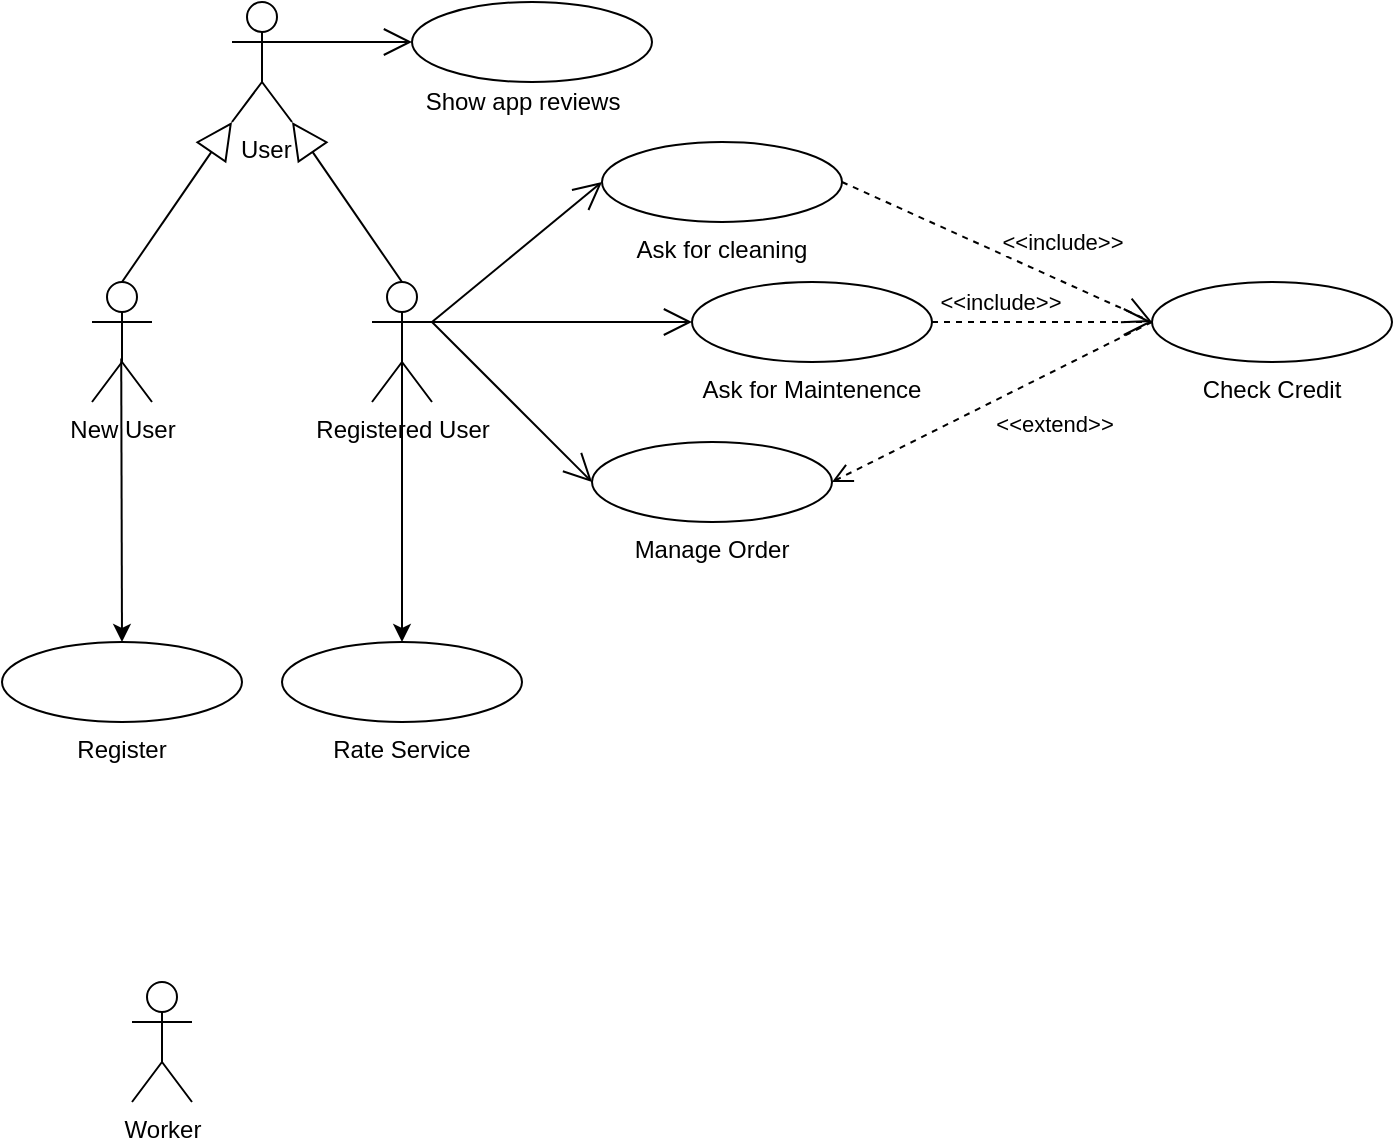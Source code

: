<mxfile version="15.8.8" type="github" pages="6">
  <diagram name="case diagram" id="Gijq7qDvpiLWK-LD0Xt9">
    <mxGraphModel dx="1422" dy="766" grid="1" gridSize="10" guides="1" tooltips="1" connect="1" arrows="1" fold="1" page="1" pageScale="1" pageWidth="850" pageHeight="1100" math="0" shadow="0">
      <root>
        <mxCell id="0" />
        <mxCell id="1" parent="0" />
        <mxCell id="Y08wk3QRID_6aoynp0Ck-1" value="&amp;nbsp;User" style="shape=umlActor;verticalLabelPosition=bottom;verticalAlign=top;html=1;outlineConnect=0;" parent="1" vertex="1">
          <mxGeometry x="120" y="60" width="30" height="60" as="geometry" />
        </mxCell>
        <mxCell id="Y08wk3QRID_6aoynp0Ck-2" value="New User" style="shape=umlActor;verticalLabelPosition=bottom;verticalAlign=top;html=1;outlineConnect=0;movable=1;" parent="1" vertex="1">
          <mxGeometry x="50" y="200" width="30" height="60" as="geometry" />
        </mxCell>
        <mxCell id="Y08wk3QRID_6aoynp0Ck-4" value="Registered User" style="shape=umlActor;verticalLabelPosition=bottom;verticalAlign=top;html=1;outlineConnect=0;movable=1;" parent="1" vertex="1">
          <mxGeometry x="190" y="200" width="30" height="60" as="geometry" />
        </mxCell>
        <mxCell id="Y08wk3QRID_6aoynp0Ck-7" value="" style="ellipse;whiteSpace=wrap;html=1;" parent="1" vertex="1">
          <mxGeometry x="210" y="60" width="120" height="40" as="geometry" />
        </mxCell>
        <mxCell id="Y08wk3QRID_6aoynp0Ck-8" value="Ask for cleaning" style="ellipse;whiteSpace=wrap;html=1;verticalAlign=top;labelPosition=center;verticalLabelPosition=bottom;align=center;movable=1;" parent="1" vertex="1">
          <mxGeometry x="305" y="130" width="120" height="40" as="geometry" />
        </mxCell>
        <mxCell id="Y08wk3QRID_6aoynp0Ck-15" value="Show app reviews" style="text;html=1;resizable=0;autosize=1;align=center;verticalAlign=middle;points=[];fillColor=none;strokeColor=none;rounded=0;movable=1;" parent="1" vertex="1">
          <mxGeometry x="210" y="100" width="110" height="20" as="geometry" />
        </mxCell>
        <mxCell id="Y08wk3QRID_6aoynp0Ck-23" value="Ask for Maintenence" style="ellipse;whiteSpace=wrap;html=1;verticalAlign=top;labelPosition=center;verticalLabelPosition=bottom;align=center;movable=1;" parent="1" vertex="1">
          <mxGeometry x="350" y="200" width="120" height="40" as="geometry" />
        </mxCell>
        <mxCell id="Y08wk3QRID_6aoynp0Ck-24" value="Manage Order" style="ellipse;whiteSpace=wrap;html=1;verticalAlign=top;labelPosition=center;verticalLabelPosition=bottom;align=center;movable=1;" parent="1" vertex="1">
          <mxGeometry x="300" y="280" width="120" height="40" as="geometry" />
        </mxCell>
        <mxCell id="Y08wk3QRID_6aoynp0Ck-25" value="Rate Service" style="ellipse;whiteSpace=wrap;html=1;verticalAlign=top;labelPosition=center;verticalLabelPosition=bottom;align=center;movable=1;" parent="1" vertex="1">
          <mxGeometry x="145" y="380" width="120" height="40" as="geometry" />
        </mxCell>
        <mxCell id="Y08wk3QRID_6aoynp0Ck-26" value="Register" style="ellipse;whiteSpace=wrap;html=1;verticalAlign=top;labelPosition=center;verticalLabelPosition=bottom;align=center;movable=1;" parent="1" vertex="1">
          <mxGeometry x="5" y="380" width="120" height="40" as="geometry" />
        </mxCell>
        <mxCell id="Y08wk3QRID_6aoynp0Ck-28" value="Check Credit" style="ellipse;whiteSpace=wrap;html=1;verticalAlign=top;labelPosition=center;verticalLabelPosition=bottom;align=center;movable=1;" parent="1" vertex="1">
          <mxGeometry x="580" y="200" width="120" height="40" as="geometry" />
        </mxCell>
        <mxCell id="Y08wk3QRID_6aoynp0Ck-29" value="" style="endArrow=classic;html=1;rounded=0;exitX=0.487;exitY=0.637;exitDx=0;exitDy=0;exitPerimeter=0;entryX=0.5;entryY=0;entryDx=0;entryDy=0;movable=1;" parent="1" source="Y08wk3QRID_6aoynp0Ck-2" target="Y08wk3QRID_6aoynp0Ck-26" edge="1">
          <mxGeometry width="50" height="50" relative="1" as="geometry">
            <mxPoint x="80" y="350" as="sourcePoint" />
            <mxPoint x="130" y="300" as="targetPoint" />
          </mxGeometry>
        </mxCell>
        <mxCell id="Y08wk3QRID_6aoynp0Ck-31" value="" style="endArrow=classic;html=1;rounded=0;entryX=0.5;entryY=0;entryDx=0;entryDy=0;movable=1;exitX=0.5;exitY=0.5;exitDx=0;exitDy=0;exitPerimeter=0;" parent="1" source="Y08wk3QRID_6aoynp0Ck-4" target="Y08wk3QRID_6aoynp0Ck-25" edge="1">
          <mxGeometry width="50" height="50" relative="1" as="geometry">
            <mxPoint x="140" y="250" as="sourcePoint" />
            <mxPoint x="240" y="290" as="targetPoint" />
          </mxGeometry>
        </mxCell>
        <mxCell id="Y08wk3QRID_6aoynp0Ck-34" value="" style="endArrow=block;endSize=16;endFill=0;html=1;rounded=0;exitX=0.5;exitY=0;exitDx=0;exitDy=0;exitPerimeter=0;entryX=0;entryY=1;entryDx=0;entryDy=0;entryPerimeter=0;movable=1;" parent="1" source="Y08wk3QRID_6aoynp0Ck-2" target="Y08wk3QRID_6aoynp0Ck-1" edge="1">
          <mxGeometry width="160" relative="1" as="geometry">
            <mxPoint x="-40" y="170" as="sourcePoint" />
            <mxPoint x="120" y="170" as="targetPoint" />
          </mxGeometry>
        </mxCell>
        <mxCell id="Y08wk3QRID_6aoynp0Ck-35" value="" style="endArrow=block;endSize=16;endFill=0;html=1;rounded=0;exitX=0.5;exitY=0;exitDx=0;exitDy=0;exitPerimeter=0;entryX=1;entryY=1;entryDx=0;entryDy=0;entryPerimeter=0;movable=1;" parent="1" source="Y08wk3QRID_6aoynp0Ck-4" target="Y08wk3QRID_6aoynp0Ck-1" edge="1">
          <mxGeometry width="160" relative="1" as="geometry">
            <mxPoint x="130" y="180" as="sourcePoint" />
            <mxPoint x="290" y="180" as="targetPoint" />
          </mxGeometry>
        </mxCell>
        <mxCell id="XgKdybuxsY9f9tBJWYD8-1" value="&amp;lt;&amp;lt;include&amp;gt;&amp;gt;" style="endArrow=open;endSize=12;dashed=1;rounded=0;entryX=0;entryY=0.5;entryDx=0;entryDy=0;exitX=1;exitY=0.5;exitDx=0;exitDy=0;strokeWidth=1;spacingTop=0;spacing=0;spacingBottom=0;html=1;" parent="1" source="Y08wk3QRID_6aoynp0Ck-8" target="Y08wk3QRID_6aoynp0Ck-28" edge="1">
          <mxGeometry x="0.331" y="18" width="160" relative="1" as="geometry">
            <mxPoint x="430" y="160" as="sourcePoint" />
            <mxPoint x="590" y="160" as="targetPoint" />
            <mxPoint as="offset" />
          </mxGeometry>
        </mxCell>
        <mxCell id="XgKdybuxsY9f9tBJWYD8-2" value="&amp;lt;&amp;lt;extend&amp;gt;&amp;gt;" style="html=1;verticalAlign=bottom;endArrow=open;dashed=1;endSize=8;rounded=0;exitX=0;exitY=0.5;exitDx=0;exitDy=0;entryX=1;entryY=0.5;entryDx=0;entryDy=0;" parent="1" source="Y08wk3QRID_6aoynp0Ck-28" target="Y08wk3QRID_6aoynp0Ck-24" edge="1">
          <mxGeometry x="-0.2" y="31" relative="1" as="geometry">
            <mxPoint x="530" y="320" as="sourcePoint" />
            <mxPoint x="450" y="320" as="targetPoint" />
            <Array as="points">
              <mxPoint x="500" y="260" />
            </Array>
            <mxPoint x="1" as="offset" />
          </mxGeometry>
        </mxCell>
        <mxCell id="XgKdybuxsY9f9tBJWYD8-8" value="&amp;lt;&amp;lt;include&amp;gt;&amp;gt;" style="endArrow=open;endSize=12;dashed=1;rounded=0;exitX=1;exitY=0.5;exitDx=0;exitDy=0;strokeWidth=1;spacingTop=0;spacing=0;spacingBottom=0;html=1;" parent="1" source="Y08wk3QRID_6aoynp0Ck-23" edge="1">
          <mxGeometry x="-0.385" y="10" width="160" relative="1" as="geometry">
            <mxPoint x="420" y="160" as="sourcePoint" />
            <mxPoint x="580" y="220" as="targetPoint" />
            <mxPoint as="offset" />
          </mxGeometry>
        </mxCell>
        <mxCell id="XgKdybuxsY9f9tBJWYD8-9" value="" style="endArrow=open;endFill=1;endSize=12;html=1;rounded=0;fontSize=13;strokeWidth=1;exitX=1;exitY=0.333;exitDx=0;exitDy=0;exitPerimeter=0;entryX=0;entryY=0.5;entryDx=0;entryDy=0;" parent="1" source="Y08wk3QRID_6aoynp0Ck-1" target="Y08wk3QRID_6aoynp0Ck-7" edge="1">
          <mxGeometry width="160" relative="1" as="geometry">
            <mxPoint x="280" y="450" as="sourcePoint" />
            <mxPoint x="440" y="450" as="targetPoint" />
          </mxGeometry>
        </mxCell>
        <mxCell id="XgKdybuxsY9f9tBJWYD8-10" value="" style="endArrow=open;endFill=1;endSize=12;html=1;rounded=0;fontSize=13;strokeWidth=1;entryX=0;entryY=0.5;entryDx=0;entryDy=0;exitX=1;exitY=0.333;exitDx=0;exitDy=0;exitPerimeter=0;" parent="1" source="Y08wk3QRID_6aoynp0Ck-4" target="Y08wk3QRID_6aoynp0Ck-24" edge="1">
          <mxGeometry width="160" relative="1" as="geometry">
            <mxPoint x="200" y="220" as="sourcePoint" />
            <mxPoint x="200" y="90" as="targetPoint" />
          </mxGeometry>
        </mxCell>
        <mxCell id="XgKdybuxsY9f9tBJWYD8-11" value="" style="endArrow=open;endFill=1;endSize=12;html=1;rounded=0;fontSize=13;strokeWidth=1;exitX=1;exitY=0.333;exitDx=0;exitDy=0;exitPerimeter=0;entryX=0;entryY=0.5;entryDx=0;entryDy=0;" parent="1" source="Y08wk3QRID_6aoynp0Ck-4" target="Y08wk3QRID_6aoynp0Ck-8" edge="1">
          <mxGeometry width="160" relative="1" as="geometry">
            <mxPoint x="160" y="100" as="sourcePoint" />
            <mxPoint x="210" y="100" as="targetPoint" />
          </mxGeometry>
        </mxCell>
        <mxCell id="XgKdybuxsY9f9tBJWYD8-12" value="" style="endArrow=open;endFill=1;endSize=12;html=1;rounded=0;fontSize=13;strokeWidth=1;exitX=1;exitY=0.333;exitDx=0;exitDy=0;exitPerimeter=0;entryX=0;entryY=0.5;entryDx=0;entryDy=0;" parent="1" source="Y08wk3QRID_6aoynp0Ck-4" target="Y08wk3QRID_6aoynp0Ck-23" edge="1">
          <mxGeometry width="160" relative="1" as="geometry">
            <mxPoint x="170" y="110" as="sourcePoint" />
            <mxPoint x="220" y="110" as="targetPoint" />
          </mxGeometry>
        </mxCell>
        <mxCell id="LJQHeSkPUvwL89SeHcpp-1" value="Worker" style="shape=umlActor;verticalLabelPosition=bottom;verticalAlign=top;html=1;" parent="1" vertex="1">
          <mxGeometry x="70" y="550" width="30" height="60" as="geometry" />
        </mxCell>
      </root>
    </mxGraphModel>
  </diagram>
  <diagram name="Rate" id="TMRG63shAnXFpiIUeO6N">
    <mxGraphModel dx="1422" dy="766" grid="1" gridSize="10" guides="1" tooltips="1" connect="1" arrows="1" fold="1" page="1" pageScale="1" pageWidth="850" pageHeight="1100" background="none" math="0" shadow="0">
      <root>
        <mxCell id="b0QggLXN9zcAGgmRZ5NT-0" />
        <mxCell id="b0QggLXN9zcAGgmRZ5NT-1" parent="b0QggLXN9zcAGgmRZ5NT-0" />
        <mxCell id="XAcD_1vlL-8pBsXDhlGb-1" value="&lt;b style=&quot;line-height: 1.2&quot;&gt;&lt;font style=&quot;font-size: 15px&quot;&gt;Enter Service ID&lt;/font&gt;&lt;/b&gt;" style="strokeWidth=1;html=1;shape=mxgraph.flowchart.terminator;whiteSpace=wrap;shadow=0;glass=0;sketch=0;gradientColor=none;" parent="b0QggLXN9zcAGgmRZ5NT-1" vertex="1">
          <mxGeometry x="117.5" y="70" width="165" height="50" as="geometry" />
        </mxCell>
        <mxCell id="XAcD_1vlL-8pBsXDhlGb-2" value="" style="ellipse;whiteSpace=wrap;html=1;aspect=fixed;shadow=0;glass=0;sketch=0;strokeColor=default;strokeWidth=0;flipV=1;flipH=1;labelBackgroundColor=default;gradientColor=#ffffff;" parent="b0QggLXN9zcAGgmRZ5NT-1" vertex="1">
          <mxGeometry x="185" y="10" width="30" height="30" as="geometry" />
        </mxCell>
        <mxCell id="XAcD_1vlL-8pBsXDhlGb-3" value="Valid" style="rhombus;whiteSpace=wrap;html=1;shadow=0;glass=0;labelBackgroundColor=default;sketch=0;strokeColor=default;strokeWidth=1;perimeterSpacing=0;" parent="b0QggLXN9zcAGgmRZ5NT-1" vertex="1">
          <mxGeometry x="161.75" y="240" width="80" height="50" as="geometry" />
        </mxCell>
        <mxCell id="dv-Jq8858sxeqTXLYYpY-0" value="&lt;b&gt;&lt;font style=&quot;font-size: 15px&quot;&gt;Search Service&amp;nbsp;&lt;/font&gt;&lt;/b&gt;" style="strokeWidth=1;html=1;shape=mxgraph.flowchart.terminator;whiteSpace=wrap;shadow=0;glass=0;sketch=0;gradientColor=none;fontSize=12;" parent="b0QggLXN9zcAGgmRZ5NT-1" vertex="1">
          <mxGeometry x="121" y="160" width="161.5" height="50" as="geometry" />
        </mxCell>
        <mxCell id="dv-Jq8858sxeqTXLYYpY-1" value="&lt;b&gt;&lt;font style=&quot;font-size: 15px&quot;&gt;Search service&amp;nbsp;&lt;br&gt;appointment&lt;br&gt;&lt;/font&gt;&lt;/b&gt;" style="strokeWidth=1;html=1;shape=mxgraph.flowchart.terminator;whiteSpace=wrap;shadow=0;glass=0;sketch=0;gradientColor=none;" parent="b0QggLXN9zcAGgmRZ5NT-1" vertex="1">
          <mxGeometry x="109.25" y="330" width="185" height="50" as="geometry" />
        </mxCell>
        <mxCell id="dv-Jq8858sxeqTXLYYpY-2" value="&lt;span&gt;Valid&lt;/span&gt;" style="rhombus;whiteSpace=wrap;html=1;shadow=0;glass=0;labelBackgroundColor=default;sketch=0;strokeColor=default;strokeWidth=1;perimeterSpacing=0;" parent="b0QggLXN9zcAGgmRZ5NT-1" vertex="1">
          <mxGeometry x="161.75" y="410" width="80" height="50" as="geometry" />
        </mxCell>
        <mxCell id="dv-Jq8858sxeqTXLYYpY-3" value="&lt;b&gt;&lt;font style=&quot;font-size: 15px&quot;&gt;Rate Service&lt;/font&gt;&lt;/b&gt;" style="strokeWidth=1;html=1;shape=mxgraph.flowchart.terminator;whiteSpace=wrap;shadow=0;glass=0;sketch=0;gradientColor=none;" parent="b0QggLXN9zcAGgmRZ5NT-1" vertex="1">
          <mxGeometry x="109.25" y="500" width="185" height="50" as="geometry" />
        </mxCell>
        <mxCell id="dv-Jq8858sxeqTXLYYpY-6" value="" style="endArrow=open;endFill=1;endSize=12;html=1;rounded=0;exitX=0.5;exitY=1;exitDx=0;exitDy=0;exitPerimeter=0;entryX=0.5;entryY=0;entryDx=0;entryDy=0;" parent="b0QggLXN9zcAGgmRZ5NT-1" source="dv-Jq8858sxeqTXLYYpY-0" target="XAcD_1vlL-8pBsXDhlGb-3" edge="1">
          <mxGeometry width="160" relative="1" as="geometry">
            <mxPoint x="250" y="220" as="sourcePoint" />
            <mxPoint x="410" y="220" as="targetPoint" />
          </mxGeometry>
        </mxCell>
        <mxCell id="dv-Jq8858sxeqTXLYYpY-7" value="" style="endArrow=open;endFill=1;endSize=12;html=1;rounded=0;exitX=0.5;exitY=1;exitDx=0;exitDy=0;entryX=0.5;entryY=0;entryDx=0;entryDy=0;entryPerimeter=0;" parent="b0QggLXN9zcAGgmRZ5NT-1" source="XAcD_1vlL-8pBsXDhlGb-2" target="XAcD_1vlL-8pBsXDhlGb-1" edge="1">
          <mxGeometry width="160" relative="1" as="geometry">
            <mxPoint x="260" y="70" as="sourcePoint" />
            <mxPoint x="420" y="70" as="targetPoint" />
          </mxGeometry>
        </mxCell>
        <mxCell id="dv-Jq8858sxeqTXLYYpY-8" value="" style="endArrow=open;endFill=1;endSize=12;html=1;rounded=0;exitX=0.5;exitY=1;exitDx=0;exitDy=0;exitPerimeter=0;" parent="b0QggLXN9zcAGgmRZ5NT-1" source="XAcD_1vlL-8pBsXDhlGb-1" edge="1">
          <mxGeometry width="160" relative="1" as="geometry">
            <mxPoint x="199.5" y="140" as="sourcePoint" />
            <mxPoint x="200" y="160" as="targetPoint" />
            <Array as="points" />
          </mxGeometry>
        </mxCell>
        <mxCell id="dv-Jq8858sxeqTXLYYpY-9" value="yes" style="endArrow=open;endFill=1;endSize=12;html=1;rounded=0;entryX=0.5;entryY=0;entryDx=0;entryDy=0;entryPerimeter=0;exitX=0.5;exitY=1;exitDx=0;exitDy=0;" parent="b0QggLXN9zcAGgmRZ5NT-1" source="XAcD_1vlL-8pBsXDhlGb-3" target="dv-Jq8858sxeqTXLYYpY-1" edge="1">
          <mxGeometry x="-0.333" y="18" width="160" relative="1" as="geometry">
            <mxPoint x="200" y="300" as="sourcePoint" />
            <mxPoint x="211.75" y="260" as="targetPoint" />
            <mxPoint as="offset" />
          </mxGeometry>
        </mxCell>
        <mxCell id="dv-Jq8858sxeqTXLYYpY-10" value="yes" style="endArrow=open;endFill=1;endSize=12;html=1;rounded=0;exitX=0.5;exitY=1;exitDx=0;exitDy=0;entryX=0.5;entryY=0;entryDx=0;entryDy=0;entryPerimeter=0;" parent="b0QggLXN9zcAGgmRZ5NT-1" source="dv-Jq8858sxeqTXLYYpY-2" target="dv-Jq8858sxeqTXLYYpY-3" edge="1">
          <mxGeometry x="-0.007" y="-12" width="160" relative="1" as="geometry">
            <mxPoint x="189.5" y="470" as="sourcePoint" />
            <mxPoint x="189.5" y="530" as="targetPoint" />
            <Array as="points">
              <mxPoint x="202" y="480" />
            </Array>
            <mxPoint as="offset" />
          </mxGeometry>
        </mxCell>
        <mxCell id="dv-Jq8858sxeqTXLYYpY-13" style="edgeStyle=orthogonalEdgeStyle;rounded=0;orthogonalLoop=1;jettySize=auto;html=1;exitX=0.5;exitY=1;exitDx=0;exitDy=0;fontSize=14;fontColor=default;" parent="b0QggLXN9zcAGgmRZ5NT-1" edge="1">
          <mxGeometry relative="1" as="geometry">
            <mxPoint x="510" y="260" as="sourcePoint" />
            <mxPoint x="510" y="260" as="targetPoint" />
          </mxGeometry>
        </mxCell>
        <mxCell id="dv-Jq8858sxeqTXLYYpY-14" value="&lt;p style=&quot;line-height: 1.7&quot;&gt;Services&lt;br&gt;[Reated]&lt;/p&gt;" style="whiteSpace=wrap;html=1;aspect=fixed;rounded=0;shadow=0;glass=0;labelBackgroundColor=#FFFFFF;labelBorderColor=none;sketch=0;fontSize=14;fontColor=default;strokeColor=rgba(0, 0, 0, 1);strokeWidth=1;fillColor=default;gradientColor=none;" parent="b0QggLXN9zcAGgmRZ5NT-1" vertex="1">
          <mxGeometry x="470" y="480" width="80" height="80" as="geometry" />
        </mxCell>
        <mxCell id="dv-Jq8858sxeqTXLYYpY-15" value="&lt;p style=&quot;line-height: 1.7&quot;&gt;Services&lt;br&gt;[Confirmed]&lt;/p&gt;" style="whiteSpace=wrap;html=1;aspect=fixed;rounded=0;shadow=0;glass=0;labelBackgroundColor=#FFFFFF;labelBorderColor=none;sketch=0;fontSize=14;fontColor=default;strokeColor=rgba(0, 0, 0, 1);strokeWidth=1;fillColor=default;gradientColor=none;" parent="b0QggLXN9zcAGgmRZ5NT-1" vertex="1">
          <mxGeometry x="460" y="145" width="80" height="80" as="geometry" />
        </mxCell>
        <mxCell id="dv-Jq8858sxeqTXLYYpY-16" value="" style="endArrow=open;endSize=12;dashed=1;html=1;rounded=0;fontSize=14;fontColor=default;exitX=0;exitY=0.5;exitDx=0;exitDy=0;entryX=1;entryY=0.5;entryDx=0;entryDy=0;entryPerimeter=0;" parent="b0QggLXN9zcAGgmRZ5NT-1" source="dv-Jq8858sxeqTXLYYpY-15" target="dv-Jq8858sxeqTXLYYpY-0" edge="1">
          <mxGeometry width="160" relative="1" as="geometry">
            <mxPoint x="370" y="240" as="sourcePoint" />
            <mxPoint x="430" y="120" as="targetPoint" />
          </mxGeometry>
        </mxCell>
        <mxCell id="dv-Jq8858sxeqTXLYYpY-18" value="" style="endArrow=open;endFill=1;endSize=12;html=1;rounded=0;entryX=0.5;entryY=0;entryDx=0;entryDy=0;exitX=0.5;exitY=1;exitDx=0;exitDy=0;exitPerimeter=0;" parent="b0QggLXN9zcAGgmRZ5NT-1" source="dv-Jq8858sxeqTXLYYpY-1" target="dv-Jq8858sxeqTXLYYpY-2" edge="1">
          <mxGeometry width="160" relative="1" as="geometry">
            <mxPoint x="201.25" y="395" as="sourcePoint" />
            <mxPoint x="201.25" y="425" as="targetPoint" />
          </mxGeometry>
        </mxCell>
        <mxCell id="dv-Jq8858sxeqTXLYYpY-19" value="No" style="endArrow=open;endFill=1;endSize=12;html=1;rounded=0;entryX=0;entryY=0.5;entryDx=0;entryDy=0;entryPerimeter=0;exitX=0;exitY=0.5;exitDx=0;exitDy=0;" parent="b0QggLXN9zcAGgmRZ5NT-1" source="XAcD_1vlL-8pBsXDhlGb-3" target="XAcD_1vlL-8pBsXDhlGb-1" edge="1">
          <mxGeometry x="0.008" y="-9" width="160" relative="1" as="geometry">
            <mxPoint x="161.75" y="275" as="sourcePoint" />
            <mxPoint x="81.75" y="105" as="targetPoint" />
            <Array as="points">
              <mxPoint x="80" y="265" />
              <mxPoint x="80" y="105" />
              <mxPoint x="80" y="95" />
            </Array>
            <mxPoint as="offset" />
          </mxGeometry>
        </mxCell>
        <mxCell id="dv-Jq8858sxeqTXLYYpY-20" value="" style="endArrow=open;endFill=1;endSize=12;html=1;rounded=0;entryX=1;entryY=0.5;entryDx=0;entryDy=0;entryPerimeter=0;exitX=1;exitY=0.5;exitDx=0;exitDy=0;" parent="b0QggLXN9zcAGgmRZ5NT-1" source="dv-Jq8858sxeqTXLYYpY-2" target="XAcD_1vlL-8pBsXDhlGb-1" edge="1">
          <mxGeometry width="160" relative="1" as="geometry">
            <mxPoint x="411.75" y="300" as="sourcePoint" />
            <mxPoint x="367.5" y="130" as="targetPoint" />
            <Array as="points">
              <mxPoint x="320" y="430" />
              <mxPoint x="320" y="95" />
            </Array>
          </mxGeometry>
        </mxCell>
        <mxCell id="WsIFQlu_9p5Lp-gEpRrY-0" value="No" style="edgeLabel;html=1;align=center;verticalAlign=middle;resizable=0;points=[];fontSize=13;" parent="dv-Jq8858sxeqTXLYYpY-20" vertex="1" connectable="0">
          <mxGeometry x="-0.926" y="-1" relative="1" as="geometry">
            <mxPoint y="9" as="offset" />
          </mxGeometry>
        </mxCell>
        <mxCell id="dv-Jq8858sxeqTXLYYpY-21" value="" style="endArrow=open;endSize=12;dashed=1;html=1;rounded=0;fontSize=14;fontColor=default;entryX=1;entryY=0.5;entryDx=0;entryDy=0;entryPerimeter=0;exitX=0;exitY=0.5;exitDx=0;exitDy=0;" parent="b0QggLXN9zcAGgmRZ5NT-1" source="dv-Jq8858sxeqTXLYYpY-15" target="dv-Jq8858sxeqTXLYYpY-1" edge="1">
          <mxGeometry width="160" relative="1" as="geometry">
            <mxPoint x="490" y="200" as="sourcePoint" />
            <mxPoint x="292.5" y="195" as="targetPoint" />
          </mxGeometry>
        </mxCell>
        <mxCell id="dv-Jq8858sxeqTXLYYpY-22" value="" style="endArrow=open;endSize=12;dashed=1;html=1;rounded=0;fontSize=14;fontColor=default;exitX=1;exitY=0.5;exitDx=0;exitDy=0;exitPerimeter=0;" parent="b0QggLXN9zcAGgmRZ5NT-1" source="dv-Jq8858sxeqTXLYYpY-3" target="dv-Jq8858sxeqTXLYYpY-14" edge="1">
          <mxGeometry width="160" relative="1" as="geometry">
            <mxPoint x="470" y="195" as="sourcePoint" />
            <mxPoint x="304.25" y="365" as="targetPoint" />
          </mxGeometry>
        </mxCell>
        <mxCell id="dv-Jq8858sxeqTXLYYpY-23" value="" style="endArrow=open;endFill=1;endSize=12;html=1;rounded=0;exitX=0.5;exitY=1;exitDx=0;exitDy=0;exitPerimeter=0;" parent="b0QggLXN9zcAGgmRZ5NT-1" edge="1">
          <mxGeometry width="160" relative="1" as="geometry">
            <mxPoint x="204.5" y="550" as="sourcePoint" />
            <mxPoint x="205" y="590" as="targetPoint" />
          </mxGeometry>
        </mxCell>
        <mxCell id="v8cljdjWbYBeCcfQ_oQM-0" value="" style="ellipse;html=1;shape=endState;fillColor=#000000;strokeColor=#000000;rounded=0;shadow=0;glass=0;labelBackgroundColor=#FFFFFF;labelBorderColor=none;sketch=0;fontSize=15;fontColor=default;" parent="b0QggLXN9zcAGgmRZ5NT-1" vertex="1">
          <mxGeometry x="190" y="590" width="30" height="30" as="geometry" />
        </mxCell>
      </root>
    </mxGraphModel>
  </diagram>
  <diagram name="Manage order" id="ko_hyI5oavHqfkpgsBJA">
    <mxGraphModel dx="2272" dy="766" grid="1" gridSize="10" guides="1" tooltips="1" connect="1" arrows="1" fold="1" page="1" pageScale="1" pageWidth="850" pageHeight="1100" math="0" shadow="0">
      <root>
        <mxCell id="N_t8KZCiBVK5XBM3zFKJ-0" />
        <mxCell id="N_t8KZCiBVK5XBM3zFKJ-1" parent="N_t8KZCiBVK5XBM3zFKJ-0" />
        <mxCell id="SAYP95cXtW0g4xM-LkZd-0" value="&lt;b style=&quot;line-height: 1.2&quot;&gt;&lt;font style=&quot;font-size: 15px&quot;&gt;Enter Service ID&lt;/font&gt;&lt;/b&gt;" style="strokeWidth=1;html=1;shape=mxgraph.flowchart.terminator;whiteSpace=wrap;shadow=0;glass=0;sketch=0;gradientColor=none;spacingLeft=0;" parent="N_t8KZCiBVK5XBM3zFKJ-1" vertex="1">
          <mxGeometry x="117.5" y="80" width="165" height="50" as="geometry" />
        </mxCell>
        <mxCell id="SAYP95cXtW0g4xM-LkZd-1" value="" style="ellipse;whiteSpace=wrap;html=1;aspect=fixed;shadow=0;glass=0;sketch=0;strokeColor=default;strokeWidth=0;flipV=1;flipH=1;labelBackgroundColor=default;gradientColor=#ffffff;spacingLeft=0;" parent="N_t8KZCiBVK5XBM3zFKJ-1" vertex="1">
          <mxGeometry x="185" y="10" width="30" height="30" as="geometry" />
        </mxCell>
        <mxCell id="SAYP95cXtW0g4xM-LkZd-2" value="valid" style="rhombus;whiteSpace=wrap;html=1;shadow=0;glass=0;labelBackgroundColor=default;sketch=0;strokeColor=default;strokeWidth=1;perimeterSpacing=0;spacingLeft=0;" parent="N_t8KZCiBVK5XBM3zFKJ-1" vertex="1">
          <mxGeometry x="161.75" y="240" width="80" height="50" as="geometry" />
        </mxCell>
        <mxCell id="SAYP95cXtW0g4xM-LkZd-3" value="&lt;b&gt;&lt;font style=&quot;font-size: 15px&quot;&gt;Search ID&lt;/font&gt;&lt;/b&gt;" style="strokeWidth=1;html=1;shape=mxgraph.flowchart.terminator;whiteSpace=wrap;shadow=0;glass=0;sketch=0;gradientColor=none;fontSize=12;spacingLeft=0;" parent="N_t8KZCiBVK5XBM3zFKJ-1" vertex="1">
          <mxGeometry x="121" y="160" width="161.5" height="50" as="geometry" />
        </mxCell>
        <mxCell id="SAYP95cXtW0g4xM-LkZd-5" value="" style="rhombus;whiteSpace=wrap;html=1;shadow=0;glass=0;labelBackgroundColor=default;sketch=0;strokeColor=default;strokeWidth=1;perimeterSpacing=0;spacingLeft=0;" parent="N_t8KZCiBVK5XBM3zFKJ-1" vertex="1">
          <mxGeometry x="161.75" y="410" width="80" height="50" as="geometry" />
        </mxCell>
        <mxCell id="SAYP95cXtW0g4xM-LkZd-8" value="" style="endArrow=open;endFill=1;endSize=12;html=1;rounded=0;exitX=0.5;exitY=1;exitDx=0;exitDy=0;exitPerimeter=0;entryX=0.5;entryY=0;entryDx=0;entryDy=0;spacingLeft=0;" parent="N_t8KZCiBVK5XBM3zFKJ-1" source="SAYP95cXtW0g4xM-LkZd-3" target="SAYP95cXtW0g4xM-LkZd-2" edge="1">
          <mxGeometry width="160" relative="1" as="geometry">
            <mxPoint x="250" y="220" as="sourcePoint" />
            <mxPoint x="410" y="220" as="targetPoint" />
          </mxGeometry>
        </mxCell>
        <mxCell id="SAYP95cXtW0g4xM-LkZd-9" value="" style="endArrow=open;endFill=1;endSize=12;html=1;rounded=0;exitX=0.5;exitY=1;exitDx=0;exitDy=0;entryX=0.5;entryY=0;entryDx=0;entryDy=0;entryPerimeter=0;spacingLeft=0;" parent="N_t8KZCiBVK5XBM3zFKJ-1" source="SAYP95cXtW0g4xM-LkZd-1" target="SAYP95cXtW0g4xM-LkZd-0" edge="1">
          <mxGeometry width="160" relative="1" as="geometry">
            <mxPoint x="260" y="70" as="sourcePoint" />
            <mxPoint x="420" y="70" as="targetPoint" />
          </mxGeometry>
        </mxCell>
        <mxCell id="SAYP95cXtW0g4xM-LkZd-10" value="" style="endArrow=open;endFill=1;endSize=12;html=1;rounded=0;exitX=0.5;exitY=1;exitDx=0;exitDy=0;exitPerimeter=0;spacingLeft=0;" parent="N_t8KZCiBVK5XBM3zFKJ-1" source="SAYP95cXtW0g4xM-LkZd-0" edge="1">
          <mxGeometry width="160" relative="1" as="geometry">
            <mxPoint x="199.5" y="140" as="sourcePoint" />
            <mxPoint x="200" y="160" as="targetPoint" />
            <Array as="points" />
          </mxGeometry>
        </mxCell>
        <mxCell id="SAYP95cXtW0g4xM-LkZd-11" value="yes" style="endArrow=open;endFill=1;endSize=12;html=1;rounded=0;entryX=0.5;entryY=0;entryDx=0;entryDy=0;entryPerimeter=0;exitX=0.5;exitY=1;exitDx=0;exitDy=0;spacingLeft=0;" parent="N_t8KZCiBVK5XBM3zFKJ-1" source="SAYP95cXtW0g4xM-LkZd-2" target="SAYP95cXtW0g4xM-LkZd-4" edge="1">
          <mxGeometry x="-0.5" y="18" width="160" relative="1" as="geometry">
            <mxPoint x="200" y="300" as="sourcePoint" />
            <mxPoint x="211.75" y="260" as="targetPoint" />
            <mxPoint as="offset" />
          </mxGeometry>
        </mxCell>
        <mxCell id="SAYP95cXtW0g4xM-LkZd-12" value="[Edit]" style="endArrow=open;endFill=1;endSize=12;html=1;rounded=0;spacingLeft=0;exitX=0;exitY=0.5;exitDx=0;exitDy=0;entryX=0.5;entryY=0;entryDx=0;entryDy=0;entryPerimeter=0;fontSize=13;" parent="N_t8KZCiBVK5XBM3zFKJ-1" source="SAYP95cXtW0g4xM-LkZd-5" edge="1">
          <mxGeometry x="-0.002" y="-15" width="160" relative="1" as="geometry">
            <mxPoint x="121" y="435" as="sourcePoint" />
            <mxPoint x="42.5" y="480" as="targetPoint" />
            <Array as="points">
              <mxPoint x="43" y="435" />
            </Array>
            <mxPoint as="offset" />
          </mxGeometry>
        </mxCell>
        <mxCell id="SAYP95cXtW0g4xM-LkZd-13" style="edgeStyle=orthogonalEdgeStyle;rounded=0;orthogonalLoop=1;jettySize=auto;html=1;exitX=0.5;exitY=1;exitDx=0;exitDy=0;fontSize=14;fontColor=default;spacingLeft=0;" parent="N_t8KZCiBVK5XBM3zFKJ-1" edge="1">
          <mxGeometry relative="1" as="geometry">
            <mxPoint x="510" y="260" as="sourcePoint" />
            <mxPoint x="510" y="260" as="targetPoint" />
          </mxGeometry>
        </mxCell>
        <mxCell id="SAYP95cXtW0g4xM-LkZd-14" value="&lt;p style=&quot;line-height: 1.7&quot;&gt;Services&lt;br&gt;[canceled]&lt;/p&gt;" style="whiteSpace=wrap;html=1;aspect=fixed;rounded=0;shadow=0;glass=0;labelBackgroundColor=#FFFFFF;labelBorderColor=none;sketch=0;fontSize=14;fontColor=default;strokeColor=rgba(0, 0, 0, 1);strokeWidth=1;fillColor=default;gradientColor=none;" parent="N_t8KZCiBVK5XBM3zFKJ-1" vertex="1">
          <mxGeometry x="440" y="600" width="80" height="80" as="geometry" />
        </mxCell>
        <mxCell id="SAYP95cXtW0g4xM-LkZd-15" value="&lt;p style=&quot;line-height: 1.7&quot;&gt;Services&lt;br&gt;[Confirmed]&lt;/p&gt;" style="whiteSpace=wrap;html=1;aspect=fixed;rounded=0;shadow=0;glass=0;labelBackgroundColor=#FFFFFF;labelBorderColor=none;sketch=0;fontSize=14;fontColor=default;strokeColor=rgba(0, 0, 0, 1);strokeWidth=1;fillColor=default;gradientColor=none;spacingLeft=0;" parent="N_t8KZCiBVK5XBM3zFKJ-1" vertex="1">
          <mxGeometry x="460" y="145" width="80" height="80" as="geometry" />
        </mxCell>
        <mxCell id="SAYP95cXtW0g4xM-LkZd-16" value="" style="endArrow=open;endSize=12;dashed=1;html=1;rounded=0;fontSize=14;fontColor=default;exitX=0;exitY=0.5;exitDx=0;exitDy=0;entryX=1;entryY=0.5;entryDx=0;entryDy=0;entryPerimeter=0;spacingLeft=0;" parent="N_t8KZCiBVK5XBM3zFKJ-1" source="SAYP95cXtW0g4xM-LkZd-15" target="SAYP95cXtW0g4xM-LkZd-3" edge="1">
          <mxGeometry width="160" relative="1" as="geometry">
            <mxPoint x="370" y="240" as="sourcePoint" />
            <mxPoint x="430" y="120" as="targetPoint" />
          </mxGeometry>
        </mxCell>
        <mxCell id="SAYP95cXtW0g4xM-LkZd-17" value="" style="endArrow=open;endFill=1;endSize=12;html=1;rounded=0;entryX=0.5;entryY=0;entryDx=0;entryDy=0;exitX=0.5;exitY=1;exitDx=0;exitDy=0;exitPerimeter=0;spacingLeft=0;" parent="N_t8KZCiBVK5XBM3zFKJ-1" source="SAYP95cXtW0g4xM-LkZd-4" target="SAYP95cXtW0g4xM-LkZd-5" edge="1">
          <mxGeometry width="160" relative="1" as="geometry">
            <mxPoint x="201.25" y="395" as="sourcePoint" />
            <mxPoint x="201.25" y="425" as="targetPoint" />
          </mxGeometry>
        </mxCell>
        <mxCell id="SAYP95cXtW0g4xM-LkZd-18" value="No" style="endArrow=open;endFill=1;endSize=12;html=1;rounded=0;entryX=0;entryY=0.5;entryDx=0;entryDy=0;entryPerimeter=0;spacingLeft=0;exitX=0;exitY=0.5;exitDx=0;exitDy=0;" parent="N_t8KZCiBVK5XBM3zFKJ-1" source="SAYP95cXtW0g4xM-LkZd-2" target="SAYP95cXtW0g4xM-LkZd-0" edge="1">
          <mxGeometry x="0.007" y="-19" width="160" relative="1" as="geometry">
            <mxPoint x="161.75" y="275" as="sourcePoint" />
            <mxPoint x="81.75" y="105" as="targetPoint" />
            <Array as="points">
              <mxPoint x="80" y="265" />
              <mxPoint x="80" y="105" />
            </Array>
            <mxPoint as="offset" />
          </mxGeometry>
        </mxCell>
        <mxCell id="SAYP95cXtW0g4xM-LkZd-20" value="" style="endArrow=open;endSize=12;dashed=1;html=1;rounded=0;fontSize=14;fontColor=default;entryX=1;entryY=0;entryDx=0;entryDy=0;exitX=0.5;exitY=1;exitDx=0;exitDy=0;spacingLeft=0;exitPerimeter=0;" parent="N_t8KZCiBVK5XBM3zFKJ-1" target="SAYP95cXtW0g4xM-LkZd-32" edge="1">
          <mxGeometry width="160" relative="1" as="geometry">
            <mxPoint x="42.5" y="545" as="sourcePoint" />
            <mxPoint x="292.5" y="195" as="targetPoint" />
          </mxGeometry>
        </mxCell>
        <mxCell id="SAYP95cXtW0g4xM-LkZd-22" value="" style="endArrow=open;endFill=1;endSize=12;html=1;rounded=0;exitX=1;exitY=0.5;exitDx=0;exitDy=0;spacingLeft=0;entryX=0.5;entryY=0;entryDx=0;entryDy=0;entryPerimeter=0;" parent="N_t8KZCiBVK5XBM3zFKJ-1" source="SAYP95cXtW0g4xM-LkZd-5" target="SAYP95cXtW0g4xM-LkZd-23" edge="1">
          <mxGeometry width="160" relative="1" as="geometry">
            <mxPoint x="204.5" y="550" as="sourcePoint" />
            <mxPoint x="205" y="590" as="targetPoint" />
            <Array as="points">
              <mxPoint x="365" y="435" />
            </Array>
          </mxGeometry>
        </mxCell>
        <mxCell id="6IVsGtzzmcIHIJtL715E-0" value="[cancel]" style="edgeLabel;html=1;align=center;verticalAlign=middle;resizable=0;points=[];fontSize=13;" parent="SAYP95cXtW0g4xM-LkZd-22" vertex="1" connectable="0">
          <mxGeometry x="-0.393" y="4" relative="1" as="geometry">
            <mxPoint x="2" y="-11" as="offset" />
          </mxGeometry>
        </mxCell>
        <mxCell id="SAYP95cXtW0g4xM-LkZd-23" value="&lt;b&gt;&lt;font style=&quot;font-size: 15px&quot;&gt;cancel service&lt;br&gt;&lt;br&gt;do/Delete Service&lt;br&gt;&lt;/font&gt;&lt;/b&gt;" style="strokeWidth=1;html=1;shape=mxgraph.flowchart.terminator;whiteSpace=wrap;shadow=0;glass=0;sketch=0;gradientColor=none;spacingLeft=0;" parent="N_t8KZCiBVK5XBM3zFKJ-1" vertex="1">
          <mxGeometry x="250" y="480" width="230" height="70" as="geometry" />
        </mxCell>
        <mxCell id="SAYP95cXtW0g4xM-LkZd-26" value="" style="endArrow=open;endFill=1;endSize=12;html=1;rounded=0;exitX=0.5;exitY=1;exitDx=0;exitDy=0;spacingLeft=0;exitPerimeter=0;entryX=0.5;entryY=0;entryDx=0;entryDy=0;" parent="N_t8KZCiBVK5XBM3zFKJ-1" edge="1">
          <mxGeometry width="160" relative="1" as="geometry">
            <mxPoint x="42.5" y="545" as="sourcePoint" />
            <mxPoint x="42.5" y="600" as="targetPoint" />
          </mxGeometry>
        </mxCell>
        <mxCell id="SAYP95cXtW0g4xM-LkZd-27" value="" style="endArrow=open;endFill=1;endSize=12;html=1;rounded=0;entryX=0.5;entryY=0;entryDx=0;entryDy=0;entryPerimeter=0;exitX=0.5;exitY=1;exitDx=0;exitDy=0;spacingLeft=0;startArrow=none;" parent="N_t8KZCiBVK5XBM3zFKJ-1" source="SAYP95cXtW0g4xM-LkZd-4" edge="1">
          <mxGeometry width="160" relative="1" as="geometry">
            <mxPoint x="221.75" y="320" as="sourcePoint" />
            <mxPoint x="221.75" y="350" as="targetPoint" />
          </mxGeometry>
        </mxCell>
        <mxCell id="SAYP95cXtW0g4xM-LkZd-4" value="&lt;b&gt;&lt;font style=&quot;font-size: 15px&quot;&gt;Deal With Order&lt;/font&gt;&lt;/b&gt;" style="strokeWidth=1;html=1;shape=mxgraph.flowchart.terminator;whiteSpace=wrap;shadow=0;glass=0;sketch=0;gradientColor=none;spacingLeft=0;" parent="N_t8KZCiBVK5XBM3zFKJ-1" vertex="1">
          <mxGeometry x="109.25" y="330" width="185" height="50" as="geometry" />
        </mxCell>
        <mxCell id="SAYP95cXtW0g4xM-LkZd-30" value="" style="endArrow=open;endFill=1;endSize=12;html=1;rounded=0;entryX=0.5;entryY=0;entryDx=0;entryDy=0;exitX=0.5;exitY=1;exitDx=0;exitDy=0;spacingLeft=0;exitPerimeter=0;" parent="N_t8KZCiBVK5XBM3zFKJ-1" source="SAYP95cXtW0g4xM-LkZd-23" target="3zZxTnDf9tjzDIq3mu0G-1" edge="1">
          <mxGeometry width="160" relative="1" as="geometry">
            <mxPoint x="310" y="560" as="sourcePoint" />
            <mxPoint x="362.5" y="600" as="targetPoint" />
          </mxGeometry>
        </mxCell>
        <mxCell id="SAYP95cXtW0g4xM-LkZd-31" value="" style="endArrow=open;endSize=12;dashed=1;html=1;rounded=0;fontSize=14;fontColor=default;entryX=0;entryY=0;entryDx=0;entryDy=0;exitX=0.5;exitY=1;exitDx=0;exitDy=0;spacingLeft=0;exitPerimeter=0;" parent="N_t8KZCiBVK5XBM3zFKJ-1" source="SAYP95cXtW0g4xM-LkZd-23" target="SAYP95cXtW0g4xM-LkZd-14" edge="1">
          <mxGeometry width="160" relative="1" as="geometry">
            <mxPoint x="284.63" y="580" as="sourcePoint" />
            <mxPoint x="118.88" y="750" as="targetPoint" />
          </mxGeometry>
        </mxCell>
        <mxCell id="SAYP95cXtW0g4xM-LkZd-32" value="&lt;p style=&quot;line-height: 1.7&quot;&gt;Services&lt;br&gt;[Updated]&lt;/p&gt;" style="whiteSpace=wrap;html=1;aspect=fixed;rounded=0;shadow=0;glass=0;labelBackgroundColor=#FFFFFF;labelBorderColor=none;sketch=0;fontSize=14;fontColor=default;strokeColor=rgba(0, 0, 0, 1);strokeWidth=1;fillColor=default;gradientColor=none;" parent="N_t8KZCiBVK5XBM3zFKJ-1" vertex="1">
          <mxGeometry x="-120" y="600" width="80" height="80" as="geometry" />
        </mxCell>
        <mxCell id="3zZxTnDf9tjzDIq3mu0G-0" value="" style="ellipse;html=1;shape=endState;fillColor=#000000;strokeColor=#000000;rounded=0;shadow=0;glass=0;labelBackgroundColor=#FFFFFF;labelBorderColor=none;sketch=0;fontSize=15;fontColor=default;" parent="N_t8KZCiBVK5XBM3zFKJ-1" vertex="1">
          <mxGeometry x="27.5" y="600" width="30" height="30" as="geometry" />
        </mxCell>
        <mxCell id="3zZxTnDf9tjzDIq3mu0G-1" value="" style="ellipse;html=1;shape=endState;fillColor=#000000;strokeColor=#000000;rounded=0;shadow=0;glass=0;labelBackgroundColor=#FFFFFF;labelBorderColor=none;sketch=0;fontSize=15;fontColor=default;" parent="N_t8KZCiBVK5XBM3zFKJ-1" vertex="1">
          <mxGeometry x="350" y="600" width="30" height="30" as="geometry" />
        </mxCell>
        <mxCell id="EXXmCRgLyTa1QRcNySow-0" value="" style="line;strokeWidth=1;fillColor=none;align=left;verticalAlign=middle;spacingTop=-1;spacingLeft=3;spacingRight=3;rotatable=0;labelPosition=right;points=[];portConstraint=eastwest;fontSize=13;" parent="N_t8KZCiBVK5XBM3zFKJ-1" vertex="1">
          <mxGeometry x="310" y="508.5" width="130" height="8" as="geometry" />
        </mxCell>
        <mxCell id="EXXmCRgLyTa1QRcNySow-2" value="&lt;b&gt;&lt;font style=&quot;font-size: 15px&quot;&gt;change service info&lt;br&gt;&lt;br&gt;do/Display Service details&lt;br&gt;&lt;/font&gt;&lt;/b&gt;" style="strokeWidth=1;html=1;shape=mxgraph.flowchart.terminator;whiteSpace=wrap;shadow=0;glass=0;sketch=0;gradientColor=none;spacingLeft=0;" parent="N_t8KZCiBVK5XBM3zFKJ-1" vertex="1">
          <mxGeometry x="-72.5" y="477.5" width="230" height="70" as="geometry" />
        </mxCell>
        <mxCell id="EXXmCRgLyTa1QRcNySow-3" value="" style="line;strokeWidth=1;fillColor=none;align=left;verticalAlign=middle;spacingTop=-1;spacingLeft=3;spacingRight=3;rotatable=0;labelPosition=right;points=[];portConstraint=eastwest;fontSize=13;" parent="N_t8KZCiBVK5XBM3zFKJ-1" vertex="1">
          <mxGeometry x="-20.75" y="511" width="130" height="8" as="geometry" />
        </mxCell>
      </root>
    </mxGraphModel>
  </diagram>
  <diagram name="Maintenence" id="qJ6mB82yMb3jVxj7R7XK">
    <mxGraphModel dx="1422" dy="766" grid="1" gridSize="10" guides="1" tooltips="1" connect="1" arrows="1" fold="1" page="1" pageScale="1" pageWidth="850" pageHeight="1100" math="0" shadow="0">
      <root>
        <mxCell id="ZwOG00JlN9IAfpsnJ3Wa-0" />
        <mxCell id="ZwOG00JlN9IAfpsnJ3Wa-1" parent="ZwOG00JlN9IAfpsnJ3Wa-0" />
        <mxCell id="pjKoRONGiJRXLThuw6O9-0" value="&lt;b style=&quot;line-height: 1.2&quot;&gt;&lt;font style=&quot;font-size: 15px&quot;&gt;Choose Service&lt;/font&gt;&lt;/b&gt;" style="strokeWidth=1;html=1;shape=mxgraph.flowchart.terminator;whiteSpace=wrap;shadow=0;glass=0;sketch=0;gradientColor=none;" parent="ZwOG00JlN9IAfpsnJ3Wa-1" vertex="1">
          <mxGeometry x="117.5" y="80" width="165" height="50" as="geometry" />
        </mxCell>
        <mxCell id="pjKoRONGiJRXLThuw6O9-1" value="" style="ellipse;whiteSpace=wrap;html=1;aspect=fixed;shadow=0;glass=0;sketch=0;strokeColor=default;strokeWidth=0;flipV=1;flipH=1;labelBackgroundColor=default;gradientColor=#ffffff;" parent="ZwOG00JlN9IAfpsnJ3Wa-1" vertex="1">
          <mxGeometry x="185" y="10" width="30" height="30" as="geometry" />
        </mxCell>
        <mxCell id="pjKoRONGiJRXLThuw6O9-3" value="&lt;b&gt;&lt;font style=&quot;font-size: 15px&quot;&gt;Write Details&lt;/font&gt;&lt;/b&gt;" style="strokeWidth=1;html=1;shape=mxgraph.flowchart.terminator;whiteSpace=wrap;shadow=0;glass=0;sketch=0;gradientColor=none;fontSize=12;" parent="ZwOG00JlN9IAfpsnJ3Wa-1" vertex="1">
          <mxGeometry x="121" y="160" width="161.5" height="50" as="geometry" />
        </mxCell>
        <mxCell id="pjKoRONGiJRXLThuw6O9-4" value="&lt;b&gt;&lt;font style=&quot;font-size: 15px&quot;&gt;Make an Appointment&lt;/font&gt;&lt;/b&gt;" style="strokeWidth=1;html=1;shape=mxgraph.flowchart.terminator;whiteSpace=wrap;shadow=0;glass=0;sketch=0;gradientColor=none;" parent="ZwOG00JlN9IAfpsnJ3Wa-1" vertex="1">
          <mxGeometry x="109.25" y="330" width="185" height="50" as="geometry" />
        </mxCell>
        <mxCell id="pjKoRONGiJRXLThuw6O9-5" value="valid" style="rhombus;whiteSpace=wrap;html=1;shadow=0;glass=0;labelBackgroundColor=default;sketch=0;strokeColor=default;strokeWidth=1;perimeterSpacing=0;" parent="ZwOG00JlN9IAfpsnJ3Wa-1" vertex="1">
          <mxGeometry x="161.75" y="425" width="80" height="50" as="geometry" />
        </mxCell>
        <mxCell id="pjKoRONGiJRXLThuw6O9-6" value="&lt;b&gt;&lt;font style=&quot;font-size: 15px&quot;&gt;Generate service ID&lt;/font&gt;&lt;/b&gt;" style="strokeWidth=1;html=1;shape=mxgraph.flowchart.terminator;whiteSpace=wrap;shadow=0;glass=0;sketch=0;gradientColor=none;" parent="ZwOG00JlN9IAfpsnJ3Wa-1" vertex="1">
          <mxGeometry x="109.25" y="525" width="185" height="50" as="geometry" />
        </mxCell>
        <mxCell id="pjKoRONGiJRXLThuw6O9-8" value="" style="endArrow=open;endFill=1;endSize=12;html=1;rounded=0;exitX=0.5;exitY=1;exitDx=0;exitDy=0;exitPerimeter=0;entryX=0.5;entryY=0;entryDx=0;entryDy=0;" parent="ZwOG00JlN9IAfpsnJ3Wa-1" source="pjKoRONGiJRXLThuw6O9-3" edge="1">
          <mxGeometry width="160" relative="1" as="geometry">
            <mxPoint x="250" y="220" as="sourcePoint" />
            <mxPoint x="201.75" y="250" as="targetPoint" />
          </mxGeometry>
        </mxCell>
        <mxCell id="pjKoRONGiJRXLThuw6O9-9" value="" style="endArrow=open;endFill=1;endSize=12;html=1;rounded=0;exitX=0.5;exitY=1;exitDx=0;exitDy=0;entryX=0.5;entryY=0;entryDx=0;entryDy=0;entryPerimeter=0;" parent="ZwOG00JlN9IAfpsnJ3Wa-1" source="pjKoRONGiJRXLThuw6O9-1" target="pjKoRONGiJRXLThuw6O9-0" edge="1">
          <mxGeometry width="160" relative="1" as="geometry">
            <mxPoint x="260" y="70" as="sourcePoint" />
            <mxPoint x="420" y="70" as="targetPoint" />
          </mxGeometry>
        </mxCell>
        <mxCell id="pjKoRONGiJRXLThuw6O9-10" value="" style="endArrow=open;endFill=1;endSize=12;html=1;rounded=0;exitX=0.5;exitY=1;exitDx=0;exitDy=0;exitPerimeter=0;" parent="ZwOG00JlN9IAfpsnJ3Wa-1" source="pjKoRONGiJRXLThuw6O9-0" edge="1">
          <mxGeometry width="160" relative="1" as="geometry">
            <mxPoint x="199.5" y="140" as="sourcePoint" />
            <mxPoint x="200" y="160" as="targetPoint" />
            <Array as="points" />
          </mxGeometry>
        </mxCell>
        <mxCell id="pjKoRONGiJRXLThuw6O9-11" value="" style="endArrow=open;endFill=1;endSize=12;html=1;rounded=0;entryX=0.5;entryY=0;entryDx=0;entryDy=0;entryPerimeter=0;exitX=0.5;exitY=1;exitDx=0;exitDy=0;" parent="ZwOG00JlN9IAfpsnJ3Wa-1" target="pjKoRONGiJRXLThuw6O9-4" edge="1">
          <mxGeometry width="160" relative="1" as="geometry">
            <mxPoint x="201.75" y="300" as="sourcePoint" />
            <mxPoint x="211.75" y="260" as="targetPoint" />
          </mxGeometry>
        </mxCell>
        <mxCell id="pjKoRONGiJRXLThuw6O9-13" style="edgeStyle=orthogonalEdgeStyle;rounded=0;orthogonalLoop=1;jettySize=auto;html=1;exitX=0.5;exitY=1;exitDx=0;exitDy=0;fontSize=14;fontColor=default;" parent="ZwOG00JlN9IAfpsnJ3Wa-1" edge="1">
          <mxGeometry relative="1" as="geometry">
            <mxPoint x="510" y="260" as="sourcePoint" />
            <mxPoint x="510" y="260" as="targetPoint" />
          </mxGeometry>
        </mxCell>
        <mxCell id="pjKoRONGiJRXLThuw6O9-15" value="&lt;p style=&quot;line-height: 1.7&quot;&gt;Services&lt;br&gt;[unConfirmed]&lt;/p&gt;" style="whiteSpace=wrap;html=1;aspect=fixed;rounded=0;shadow=0;glass=0;labelBackgroundColor=#FFFFFF;labelBorderColor=none;sketch=0;fontSize=14;fontColor=default;strokeColor=rgba(0, 0, 0, 1);strokeWidth=1;fillColor=default;gradientColor=none;" parent="ZwOG00JlN9IAfpsnJ3Wa-1" vertex="1">
          <mxGeometry x="450" y="135" width="100" height="100" as="geometry" />
        </mxCell>
        <mxCell id="pjKoRONGiJRXLThuw6O9-16" value="" style="endArrow=open;endSize=12;dashed=1;html=1;rounded=0;fontSize=14;fontColor=default;entryX=0;entryY=0.5;entryDx=0;entryDy=0;exitX=1;exitY=0.5;exitDx=0;exitDy=0;exitPerimeter=0;" parent="ZwOG00JlN9IAfpsnJ3Wa-1" source="pjKoRONGiJRXLThuw6O9-3" target="pjKoRONGiJRXLThuw6O9-15" edge="1">
          <mxGeometry width="160" relative="1" as="geometry">
            <mxPoint x="380" y="270" as="sourcePoint" />
            <mxPoint x="430" y="120" as="targetPoint" />
          </mxGeometry>
        </mxCell>
        <mxCell id="pjKoRONGiJRXLThuw6O9-17" value="" style="endArrow=open;endFill=1;endSize=12;html=1;rounded=0;entryX=0.5;entryY=0;entryDx=0;entryDy=0;exitX=0.5;exitY=1;exitDx=0;exitDy=0;exitPerimeter=0;" parent="ZwOG00JlN9IAfpsnJ3Wa-1" source="pjKoRONGiJRXLThuw6O9-4" target="pjKoRONGiJRXLThuw6O9-5" edge="1">
          <mxGeometry width="160" relative="1" as="geometry">
            <mxPoint x="201.25" y="395" as="sourcePoint" />
            <mxPoint x="201.25" y="425" as="targetPoint" />
          </mxGeometry>
        </mxCell>
        <mxCell id="pjKoRONGiJRXLThuw6O9-19" value="No" style="endArrow=open;endFill=1;endSize=12;html=1;rounded=0;entryX=0;entryY=0.5;entryDx=0;entryDy=0;entryPerimeter=0;exitX=0;exitY=0.5;exitDx=0;exitDy=0;" parent="ZwOG00JlN9IAfpsnJ3Wa-1" source="pjKoRONGiJRXLThuw6O9-5" target="pjKoRONGiJRXLThuw6O9-4" edge="1">
          <mxGeometry width="160" relative="1" as="geometry">
            <mxPoint x="411.75" y="300" as="sourcePoint" />
            <mxPoint x="367.5" y="130" as="targetPoint" />
            <Array as="points">
              <mxPoint x="80" y="450" />
              <mxPoint x="80" y="355" />
            </Array>
          </mxGeometry>
        </mxCell>
        <mxCell id="pjKoRONGiJRXLThuw6O9-21" value="" style="endArrow=open;endSize=12;dashed=1;html=1;rounded=0;fontSize=14;fontColor=default;exitX=1;exitY=0.5;exitDx=0;exitDy=0;exitPerimeter=0;entryX=0;entryY=0.5;entryDx=0;entryDy=0;" parent="ZwOG00JlN9IAfpsnJ3Wa-1" source="pjKoRONGiJRXLThuw6O9-6" target="pjKoRONGiJRXLThuw6O9-25" edge="1">
          <mxGeometry width="160" relative="1" as="geometry">
            <mxPoint x="470" y="195" as="sourcePoint" />
            <mxPoint x="470" y="520.927" as="targetPoint" />
          </mxGeometry>
        </mxCell>
        <mxCell id="pjKoRONGiJRXLThuw6O9-22" value="" style="endArrow=open;endFill=1;endSize=12;html=1;rounded=0;exitX=0.5;exitY=1;exitDx=0;exitDy=0;exitPerimeter=0;entryX=0.5;entryY=0;entryDx=0;entryDy=0;" parent="ZwOG00JlN9IAfpsnJ3Wa-1" source="pjKoRONGiJRXLThuw6O9-6" target="pjKoRONGiJRXLThuw6O9-23" edge="1">
          <mxGeometry width="160" relative="1" as="geometry">
            <mxPoint x="204.5" y="550" as="sourcePoint" />
            <mxPoint x="205" y="590" as="targetPoint" />
          </mxGeometry>
        </mxCell>
        <mxCell id="pjKoRONGiJRXLThuw6O9-23" value="" style="ellipse;html=1;shape=endState;fillColor=#000000;strokeColor=#000000;rounded=0;shadow=0;glass=0;labelBackgroundColor=#FFFFFF;labelBorderColor=none;sketch=0;fontSize=15;fontColor=default;" parent="ZwOG00JlN9IAfpsnJ3Wa-1" vertex="1">
          <mxGeometry x="186.75" y="630" width="30" height="30" as="geometry" />
        </mxCell>
        <mxCell id="pjKoRONGiJRXLThuw6O9-24" value="&lt;span style=&quot;font-size: 15px&quot;&gt;&lt;b&gt;Write Location&lt;/b&gt;&lt;/span&gt;" style="strokeWidth=1;html=1;shape=mxgraph.flowchart.terminator;whiteSpace=wrap;shadow=0;glass=0;sketch=0;gradientColor=none;fontSize=12;" parent="ZwOG00JlN9IAfpsnJ3Wa-1" vertex="1">
          <mxGeometry x="119.25" y="250" width="161.5" height="50" as="geometry" />
        </mxCell>
        <mxCell id="pjKoRONGiJRXLThuw6O9-25" value="&lt;p style=&quot;line-height: 1.7&quot;&gt;Services&lt;br&gt;[Confirmed]&lt;/p&gt;" style="whiteSpace=wrap;html=1;aspect=fixed;rounded=0;shadow=0;glass=0;labelBackgroundColor=#FFFFFF;labelBorderColor=none;sketch=0;fontSize=14;fontColor=default;strokeColor=rgba(0, 0, 0, 1);strokeWidth=1;fillColor=default;gradientColor=none;" parent="ZwOG00JlN9IAfpsnJ3Wa-1" vertex="1">
          <mxGeometry x="470" y="500" width="100" height="100" as="geometry" />
        </mxCell>
        <mxCell id="k7BEy4Ii1fwIPwwFzpMf-1" value="yes" style="endArrow=open;endFill=1;endSize=12;html=1;rounded=0;entryX=0.5;entryY=0;entryDx=0;entryDy=0;exitX=0.5;exitY=1;exitDx=0;exitDy=0;entryPerimeter=0;" parent="ZwOG00JlN9IAfpsnJ3Wa-1" source="pjKoRONGiJRXLThuw6O9-5" target="pjKoRONGiJRXLThuw6O9-6" edge="1">
          <mxGeometry y="18" width="160" relative="1" as="geometry">
            <mxPoint x="211.75" y="390" as="sourcePoint" />
            <mxPoint x="211.75" y="435" as="targetPoint" />
            <mxPoint as="offset" />
          </mxGeometry>
        </mxCell>
      </root>
    </mxGraphModel>
  </diagram>
  <diagram id="XqEc1qlB_4jy2PRk6uaP" name="class ( Mokhles )">
    <mxGraphModel dx="1374" dy="790" grid="1" gridSize="10" guides="1" tooltips="1" connect="1" arrows="1" fold="1" page="1" pageScale="1" pageWidth="850" pageHeight="1100" math="0" shadow="0">
      <root>
        <mxCell id="Jy8FBLsH5X0j3uAHUraW-0" />
        <mxCell id="Jy8FBLsH5X0j3uAHUraW-1" parent="Jy8FBLsH5X0j3uAHUraW-0" />
        <mxCell id="OI4hxTIJySu8GPAiDE6H-0" value="New User" style="swimlane;fontStyle=1;align=center;verticalAlign=top;childLayout=stackLayout;horizontal=1;startSize=26;horizontalStack=0;resizeParent=1;resizeParentMax=0;resizeLast=0;collapsible=1;marginBottom=0;fontSize=13;" parent="Jy8FBLsH5X0j3uAHUraW-1" vertex="1">
          <mxGeometry x="90" y="60" width="160" height="260" as="geometry" />
        </mxCell>
        <mxCell id="OI4hxTIJySu8GPAiDE6H-1" value="First Name&#xa;Last Name&#xa;E-Mail&#xa;Password&#xa;Country&#xa;City &#xa;Address&#xa;Phone" style="text;strokeColor=none;fillColor=none;align=left;verticalAlign=top;spacingLeft=4;spacingRight=4;overflow=hidden;rotatable=0;points=[[0,0.5],[1,0.5]];portConstraint=eastwest;fontSize=13;" parent="OI4hxTIJySu8GPAiDE6H-0" vertex="1">
          <mxGeometry y="26" width="160" height="144" as="geometry" />
        </mxCell>
        <mxCell id="OI4hxTIJySu8GPAiDE6H-2" value="" style="line;strokeWidth=1;fillColor=none;align=left;verticalAlign=middle;spacingTop=-1;spacingLeft=3;spacingRight=3;rotatable=0;labelPosition=right;points=[];portConstraint=eastwest;fontSize=13;" parent="OI4hxTIJySu8GPAiDE6H-0" vertex="1">
          <mxGeometry y="170" width="160" height="8" as="geometry" />
        </mxCell>
        <mxCell id="OI4hxTIJySu8GPAiDE6H-3" value="Register()&#xa;Login()&#xa;Logout()" style="text;strokeColor=none;fillColor=none;align=left;verticalAlign=top;spacingLeft=4;spacingRight=4;overflow=hidden;rotatable=0;points=[[0,0.5],[1,0.5]];portConstraint=eastwest;fontSize=13;" parent="OI4hxTIJySu8GPAiDE6H-0" vertex="1">
          <mxGeometry y="178" width="160" height="82" as="geometry" />
        </mxCell>
        <mxCell id="XCoRXHKkREuJSzWgW9q9-0" value="worker" style="swimlane;fontStyle=1;align=center;verticalAlign=top;childLayout=stackLayout;horizontal=1;startSize=26;horizontalStack=0;resizeParent=1;resizeParentMax=0;resizeLast=0;collapsible=1;marginBottom=0;fontSize=13;" parent="Jy8FBLsH5X0j3uAHUraW-1" vertex="1">
          <mxGeometry x="90" y="372" width="160" height="98" as="geometry" />
        </mxCell>
        <mxCell id="XCoRXHKkREuJSzWgW9q9-1" value="Worker_Id&#xa;Service_type&#xa;Discount " style="text;strokeColor=none;fillColor=none;align=left;verticalAlign=top;spacingLeft=4;spacingRight=4;overflow=hidden;rotatable=0;points=[[0,0.5],[1,0.5]];portConstraint=eastwest;fontSize=13;" parent="XCoRXHKkREuJSzWgW9q9-0" vertex="1">
          <mxGeometry y="26" width="160" height="64" as="geometry" />
        </mxCell>
        <mxCell id="XCoRXHKkREuJSzWgW9q9-2" value="" style="line;strokeWidth=1;fillColor=none;align=left;verticalAlign=middle;spacingTop=-1;spacingLeft=3;spacingRight=3;rotatable=0;labelPosition=right;points=[];portConstraint=eastwest;fontSize=13;" parent="XCoRXHKkREuJSzWgW9q9-0" vertex="1">
          <mxGeometry y="90" width="160" height="8" as="geometry" />
        </mxCell>
        <mxCell id="XCoRXHKkREuJSzWgW9q9-4" value="Registered" style="swimlane;fontStyle=1;align=center;verticalAlign=top;childLayout=stackLayout;horizontal=1;startSize=26;horizontalStack=0;resizeParent=1;resizeParentMax=0;resizeLast=0;collapsible=1;marginBottom=0;fontSize=13;" parent="Jy8FBLsH5X0j3uAHUraW-1" vertex="1">
          <mxGeometry x="340" y="70" width="160" height="160" as="geometry" />
        </mxCell>
        <mxCell id="XCoRXHKkREuJSzWgW9q9-5" value="Registered_Id" style="text;strokeColor=none;fillColor=none;align=left;verticalAlign=top;spacingLeft=4;spacingRight=4;overflow=hidden;rotatable=0;points=[[0,0.5],[1,0.5]];portConstraint=eastwest;fontSize=13;" parent="XCoRXHKkREuJSzWgW9q9-4" vertex="1">
          <mxGeometry y="26" width="160" height="34" as="geometry" />
        </mxCell>
        <mxCell id="XCoRXHKkREuJSzWgW9q9-6" value="" style="line;strokeWidth=1;fillColor=none;align=left;verticalAlign=middle;spacingTop=-1;spacingLeft=3;spacingRight=3;rotatable=0;labelPosition=right;points=[];portConstraint=eastwest;fontSize=13;" parent="XCoRXHKkREuJSzWgW9q9-4" vertex="1">
          <mxGeometry y="60" width="160" height="8" as="geometry" />
        </mxCell>
        <mxCell id="XCoRXHKkREuJSzWgW9q9-7" value="Ask_clean()&#xa;Ask _maintenence()&#xa;update()&#xa;cancel()&#xa;Rate()" style="text;strokeColor=none;fillColor=none;align=left;verticalAlign=top;spacingLeft=4;spacingRight=4;overflow=hidden;rotatable=0;points=[[0,0.5],[1,0.5]];portConstraint=eastwest;fontSize=13;" parent="XCoRXHKkREuJSzWgW9q9-4" vertex="1">
          <mxGeometry y="68" width="160" height="92" as="geometry" />
        </mxCell>
        <mxCell id="XCoRXHKkREuJSzWgW9q9-8" value="" style="endArrow=block;endSize=16;endFill=0;html=1;rounded=0;fontSize=13;strokeWidth=1;exitX=1;exitY=0.5;exitDx=0;exitDy=0;" parent="Jy8FBLsH5X0j3uAHUraW-1" source="OI4hxTIJySu8GPAiDE6H-1" edge="1">
          <mxGeometry width="160" relative="1" as="geometry">
            <mxPoint x="260" y="180" as="sourcePoint" />
            <mxPoint x="340" y="158" as="targetPoint" />
          </mxGeometry>
        </mxCell>
        <mxCell id="XCoRXHKkREuJSzWgW9q9-9" value="" style="endArrow=block;endSize=16;endFill=0;html=1;rounded=0;fontSize=13;strokeWidth=1;exitX=0.5;exitY=0;exitDx=0;exitDy=0;" parent="Jy8FBLsH5X0j3uAHUraW-1" source="XCoRXHKkREuJSzWgW9q9-0" target="OI4hxTIJySu8GPAiDE6H-3" edge="1">
          <mxGeometry width="160" relative="1" as="geometry">
            <mxPoint x="350" y="310" as="sourcePoint" />
            <mxPoint x="510" y="310" as="targetPoint" />
          </mxGeometry>
        </mxCell>
        <mxCell id="J_B-TjtiFGGUg9mXbcbh-7" value="manage order" style="swimlane;fontStyle=1;align=center;verticalAlign=top;childLayout=stackLayout;horizontal=1;startSize=30;horizontalStack=0;resizeParent=1;resizeParentMax=0;resizeLast=0;collapsible=1;marginBottom=0;fontSize=13;" parent="Jy8FBLsH5X0j3uAHUraW-1" vertex="1">
          <mxGeometry x="600" y="390" width="160" height="140" as="geometry" />
        </mxCell>
        <mxCell id="J_B-TjtiFGGUg9mXbcbh-8" value="service_id" style="text;strokeColor=none;fillColor=none;align=left;verticalAlign=top;spacingLeft=4;spacingRight=4;overflow=hidden;rotatable=0;points=[[0,0.5],[1,0.5]];portConstraint=eastwest;fontSize=13;" parent="J_B-TjtiFGGUg9mXbcbh-7" vertex="1">
          <mxGeometry y="30" width="160" height="26" as="geometry" />
        </mxCell>
        <mxCell id="J_B-TjtiFGGUg9mXbcbh-9" value="" style="line;strokeWidth=1;fillColor=none;align=left;verticalAlign=middle;spacingTop=-1;spacingLeft=3;spacingRight=3;rotatable=0;labelPosition=right;points=[];portConstraint=eastwest;fontSize=13;" parent="J_B-TjtiFGGUg9mXbcbh-7" vertex="1">
          <mxGeometry y="56" width="160" height="8" as="geometry" />
        </mxCell>
        <mxCell id="J_B-TjtiFGGUg9mXbcbh-10" value="update()&#xa;delete()&#xa;search id(service_id)&#xa;" style="text;strokeColor=none;fillColor=none;align=left;verticalAlign=top;spacingLeft=4;spacingRight=4;overflow=hidden;rotatable=0;points=[[0,0.5],[1,0.5]];portConstraint=eastwest;fontSize=13;" parent="J_B-TjtiFGGUg9mXbcbh-7" vertex="1">
          <mxGeometry y="64" width="160" height="76" as="geometry" />
        </mxCell>
        <mxCell id="VAz7YMJL-zlhsp2lH_a_-0" value="Rate Service" style="swimlane;fontStyle=1;align=center;verticalAlign=top;childLayout=stackLayout;horizontal=1;startSize=30;horizontalStack=0;resizeParent=1;resizeParentMax=0;resizeLast=0;collapsible=1;marginBottom=0;fontSize=13;" parent="Jy8FBLsH5X0j3uAHUraW-1" vertex="1">
          <mxGeometry x="320" y="290" width="200" height="140" as="geometry" />
        </mxCell>
        <mxCell id="VAz7YMJL-zlhsp2lH_a_-1" value="service_id" style="text;strokeColor=none;fillColor=none;align=left;verticalAlign=top;spacingLeft=4;spacingRight=4;overflow=hidden;rotatable=0;points=[[0,0.5],[1,0.5]];portConstraint=eastwest;fontSize=13;" parent="VAz7YMJL-zlhsp2lH_a_-0" vertex="1">
          <mxGeometry y="30" width="200" height="26" as="geometry" />
        </mxCell>
        <mxCell id="VAz7YMJL-zlhsp2lH_a_-2" value="" style="line;strokeWidth=1;fillColor=none;align=left;verticalAlign=middle;spacingTop=-1;spacingLeft=3;spacingRight=3;rotatable=0;labelPosition=right;points=[];portConstraint=eastwest;fontSize=13;" parent="VAz7YMJL-zlhsp2lH_a_-0" vertex="1">
          <mxGeometry y="56" width="200" height="8" as="geometry" />
        </mxCell>
        <mxCell id="VAz7YMJL-zlhsp2lH_a_-3" value="search service(service_id)&#xa;search appintment(service_id)&#xa;rate()" style="text;strokeColor=none;fillColor=none;align=left;verticalAlign=top;spacingLeft=4;spacingRight=4;overflow=hidden;rotatable=0;points=[[0,0.5],[1,0.5]];portConstraint=eastwest;fontSize=13;" parent="VAz7YMJL-zlhsp2lH_a_-0" vertex="1">
          <mxGeometry y="64" width="200" height="76" as="geometry" />
        </mxCell>
        <mxCell id="0wIB4uBKD5g6EoKJYWfj-0" value="Ask for maintenence" style="swimlane;fontStyle=1;align=center;verticalAlign=top;childLayout=stackLayout;horizontal=1;startSize=30;horizontalStack=0;resizeParent=1;resizeParentMax=0;resizeLast=0;collapsible=1;marginBottom=0;fontSize=13;" parent="Jy8FBLsH5X0j3uAHUraW-1" vertex="1">
          <mxGeometry x="600" y="220" width="160" height="164" as="geometry" />
        </mxCell>
        <mxCell id="0wIB4uBKD5g6EoKJYWfj-1" value="location&#xa;details&#xa;" style="text;strokeColor=none;fillColor=none;align=left;verticalAlign=top;spacingLeft=4;spacingRight=4;overflow=hidden;rotatable=0;points=[[0,0.5],[1,0.5]];portConstraint=eastwest;fontSize=13;" parent="0wIB4uBKD5g6EoKJYWfj-0" vertex="1">
          <mxGeometry y="30" width="160" height="50" as="geometry" />
        </mxCell>
        <mxCell id="0wIB4uBKD5g6EoKJYWfj-2" value="" style="line;strokeWidth=1;fillColor=none;align=left;verticalAlign=middle;spacingTop=-1;spacingLeft=3;spacingRight=3;rotatable=0;labelPosition=right;points=[];portConstraint=eastwest;fontSize=13;" parent="0wIB4uBKD5g6EoKJYWfj-0" vertex="1">
          <mxGeometry y="80" width="160" height="8" as="geometry" />
        </mxCell>
        <mxCell id="0wIB4uBKD5g6EoKJYWfj-3" value="choose service()&#xa;make an appointment()&#xa;generate service id()" style="text;strokeColor=none;fillColor=none;align=left;verticalAlign=top;spacingLeft=4;spacingRight=4;overflow=hidden;rotatable=0;points=[[0,0.5],[1,0.5]];portConstraint=eastwest;fontSize=13;" parent="0wIB4uBKD5g6EoKJYWfj-0" vertex="1">
          <mxGeometry y="88" width="160" height="76" as="geometry" />
        </mxCell>
        <mxCell id="8rfjKOyg3uuW1dD57ncB-0" value="Ask for cleaning" style="swimlane;fontStyle=1;align=center;verticalAlign=top;childLayout=stackLayout;horizontal=1;startSize=30;horizontalStack=0;resizeParent=1;resizeParentMax=0;resizeLast=0;collapsible=1;marginBottom=0;fontSize=13;" parent="Jy8FBLsH5X0j3uAHUraW-1" vertex="1">
          <mxGeometry x="600" y="40" width="160" height="164" as="geometry" />
        </mxCell>
        <mxCell id="8rfjKOyg3uuW1dD57ncB-1" value="location&#xa;details&#xa;" style="text;strokeColor=none;fillColor=none;align=left;verticalAlign=top;spacingLeft=4;spacingRight=4;overflow=hidden;rotatable=0;points=[[0,0.5],[1,0.5]];portConstraint=eastwest;fontSize=13;" parent="8rfjKOyg3uuW1dD57ncB-0" vertex="1">
          <mxGeometry y="30" width="160" height="50" as="geometry" />
        </mxCell>
        <mxCell id="8rfjKOyg3uuW1dD57ncB-2" value="" style="line;strokeWidth=1;fillColor=none;align=left;verticalAlign=middle;spacingTop=-1;spacingLeft=3;spacingRight=3;rotatable=0;labelPosition=right;points=[];portConstraint=eastwest;fontSize=13;" parent="8rfjKOyg3uuW1dD57ncB-0" vertex="1">
          <mxGeometry y="80" width="160" height="8" as="geometry" />
        </mxCell>
        <mxCell id="8rfjKOyg3uuW1dD57ncB-3" value="choose service()&#xa;make an appointment()&#xa;generate service id()" style="text;strokeColor=none;fillColor=none;align=left;verticalAlign=top;spacingLeft=4;spacingRight=4;overflow=hidden;rotatable=0;points=[[0,0.5],[1,0.5]];portConstraint=eastwest;fontSize=13;" parent="8rfjKOyg3uuW1dD57ncB-0" vertex="1">
          <mxGeometry y="88" width="160" height="76" as="geometry" />
        </mxCell>
        <mxCell id="8rfjKOyg3uuW1dD57ncB-4" value="check credit" style="swimlane;fontStyle=1;align=center;verticalAlign=top;childLayout=stackLayout;horizontal=1;startSize=30;horizontalStack=0;resizeParent=1;resizeParentMax=0;resizeLast=0;collapsible=1;marginBottom=0;fontSize=13;" parent="Jy8FBLsH5X0j3uAHUraW-1" vertex="1">
          <mxGeometry x="840" y="140" width="160" height="164" as="geometry">
            <mxRectangle x="840" y="140" width="110" height="30" as="alternateBounds" />
          </mxGeometry>
        </mxCell>
        <mxCell id="8rfjKOyg3uuW1dD57ncB-5" value="card_number&#xa;card_type&#xa;" style="text;strokeColor=none;fillColor=none;align=left;verticalAlign=top;spacingLeft=4;spacingRight=4;overflow=hidden;rotatable=0;points=[[0,0.5],[1,0.5]];portConstraint=eastwest;fontSize=13;" parent="8rfjKOyg3uuW1dD57ncB-4" vertex="1">
          <mxGeometry y="30" width="160" height="50" as="geometry" />
        </mxCell>
        <mxCell id="8rfjKOyg3uuW1dD57ncB-6" value="" style="line;strokeWidth=1;fillColor=none;align=left;verticalAlign=middle;spacingTop=-1;spacingLeft=3;spacingRight=3;rotatable=0;labelPosition=right;points=[];portConstraint=eastwest;fontSize=13;" parent="8rfjKOyg3uuW1dD57ncB-4" vertex="1">
          <mxGeometry y="80" width="160" height="8" as="geometry" />
        </mxCell>
        <mxCell id="8rfjKOyg3uuW1dD57ncB-7" value="view order()&#xa;payment details()&#xa;" style="text;strokeColor=none;fillColor=none;align=left;verticalAlign=top;spacingLeft=4;spacingRight=4;overflow=hidden;rotatable=0;points=[[0,0.5],[1,0.5]];portConstraint=eastwest;fontSize=13;" parent="8rfjKOyg3uuW1dD57ncB-4" vertex="1">
          <mxGeometry y="88" width="160" height="76" as="geometry" />
        </mxCell>
        <mxCell id="8rfjKOyg3uuW1dD57ncB-8" value="Transaction" style="swimlane;fontStyle=1;align=center;verticalAlign=top;childLayout=stackLayout;horizontal=1;startSize=30;horizontalStack=0;resizeParent=1;resizeParentMax=0;resizeLast=0;collapsible=1;marginBottom=0;fontSize=13;" parent="Jy8FBLsH5X0j3uAHUraW-1" vertex="1">
          <mxGeometry x="1050" y="145" width="160" height="154" as="geometry" />
        </mxCell>
        <mxCell id="8rfjKOyg3uuW1dD57ncB-9" value="service_id&#xa;Date&#xa;" style="text;strokeColor=none;fillColor=none;align=left;verticalAlign=top;spacingLeft=4;spacingRight=4;overflow=hidden;rotatable=0;points=[[0,0.5],[1,0.5]];portConstraint=eastwest;fontSize=13;" parent="8rfjKOyg3uuW1dD57ncB-8" vertex="1">
          <mxGeometry y="30" width="160" height="40" as="geometry" />
        </mxCell>
        <mxCell id="8rfjKOyg3uuW1dD57ncB-10" value="" style="line;strokeWidth=1;fillColor=none;align=left;verticalAlign=middle;spacingTop=-1;spacingLeft=3;spacingRight=3;rotatable=0;labelPosition=right;points=[];portConstraint=eastwest;fontSize=13;" parent="8rfjKOyg3uuW1dD57ncB-8" vertex="1">
          <mxGeometry y="70" width="160" height="8" as="geometry" />
        </mxCell>
        <mxCell id="8rfjKOyg3uuW1dD57ncB-11" value="save()&#xa;Rollback()" style="text;strokeColor=none;fillColor=none;align=left;verticalAlign=top;spacingLeft=4;spacingRight=4;overflow=hidden;rotatable=0;points=[[0,0.5],[1,0.5]];portConstraint=eastwest;fontSize=13;" parent="8rfjKOyg3uuW1dD57ncB-8" vertex="1">
          <mxGeometry y="78" width="160" height="76" as="geometry" />
        </mxCell>
        <mxCell id="8rfjKOyg3uuW1dD57ncB-12" value="" style="html=1;verticalAlign=bottom;endArrow=open;dashed=1;endSize=8;rounded=0;fontSize=13;strokeWidth=1;entryX=1;entryY=0.5;entryDx=0;entryDy=0;exitX=0;exitY=0.5;exitDx=0;exitDy=0;" parent="Jy8FBLsH5X0j3uAHUraW-1" source="8rfjKOyg3uuW1dD57ncB-5" target="8rfjKOyg3uuW1dD57ncB-3" edge="1">
          <mxGeometry relative="1" as="geometry">
            <mxPoint x="870" y="330" as="sourcePoint" />
            <mxPoint x="790" y="330" as="targetPoint" />
          </mxGeometry>
        </mxCell>
        <mxCell id="8rfjKOyg3uuW1dD57ncB-13" value="" style="endArrow=none;html=1;rounded=0;fontSize=13;endSize=6;strokeWidth=1;entryX=0;entryY=0.5;entryDx=0;entryDy=0;exitX=1;exitY=0.5;exitDx=0;exitDy=0;" parent="Jy8FBLsH5X0j3uAHUraW-1" source="XCoRXHKkREuJSzWgW9q9-7" target="8rfjKOyg3uuW1dD57ncB-3" edge="1">
          <mxGeometry width="50" height="50" relative="1" as="geometry">
            <mxPoint x="420" y="440" as="sourcePoint" />
            <mxPoint x="470" y="390" as="targetPoint" />
          </mxGeometry>
        </mxCell>
        <mxCell id="8rfjKOyg3uuW1dD57ncB-14" value="" style="endArrow=none;html=1;rounded=0;fontSize=13;endSize=6;strokeWidth=1;entryX=0;entryY=0.5;entryDx=0;entryDy=0;exitX=1;exitY=0.5;exitDx=0;exitDy=0;" parent="Jy8FBLsH5X0j3uAHUraW-1" source="XCoRXHKkREuJSzWgW9q9-7" target="0wIB4uBKD5g6EoKJYWfj-1" edge="1">
          <mxGeometry width="50" height="50" relative="1" as="geometry">
            <mxPoint x="510" y="194" as="sourcePoint" />
            <mxPoint x="610" y="202" as="targetPoint" />
          </mxGeometry>
        </mxCell>
        <mxCell id="8rfjKOyg3uuW1dD57ncB-15" value="" style="endArrow=none;html=1;rounded=0;fontSize=13;endSize=6;strokeWidth=1;entryX=0;entryY=0.5;entryDx=0;entryDy=0;exitX=1;exitY=0.5;exitDx=0;exitDy=0;" parent="Jy8FBLsH5X0j3uAHUraW-1" source="XCoRXHKkREuJSzWgW9q9-7" target="J_B-TjtiFGGUg9mXbcbh-10" edge="1">
          <mxGeometry width="50" height="50" relative="1" as="geometry">
            <mxPoint x="510" y="194" as="sourcePoint" />
            <mxPoint x="610" y="334" as="targetPoint" />
          </mxGeometry>
        </mxCell>
        <mxCell id="8rfjKOyg3uuW1dD57ncB-16" value="" style="html=1;verticalAlign=bottom;endArrow=open;dashed=1;endSize=8;rounded=0;fontSize=13;strokeWidth=1;entryX=1;entryY=0.5;entryDx=0;entryDy=0;exitX=0;exitY=0.5;exitDx=0;exitDy=0;" parent="Jy8FBLsH5X0j3uAHUraW-1" source="8rfjKOyg3uuW1dD57ncB-5" target="0wIB4uBKD5g6EoKJYWfj-3" edge="1">
          <mxGeometry relative="1" as="geometry">
            <mxPoint x="850" y="205" as="sourcePoint" />
            <mxPoint x="770" y="176" as="targetPoint" />
          </mxGeometry>
        </mxCell>
        <mxCell id="8rfjKOyg3uuW1dD57ncB-17" value="" style="endArrow=none;html=1;rounded=0;fontSize=13;endSize=6;strokeWidth=1;entryX=1;entryY=0.5;entryDx=0;entryDy=0;exitX=0;exitY=0.5;exitDx=0;exitDy=0;" parent="Jy8FBLsH5X0j3uAHUraW-1" source="8rfjKOyg3uuW1dD57ncB-7" target="J_B-TjtiFGGUg9mXbcbh-8" edge="1">
          <mxGeometry width="50" height="50" relative="1" as="geometry">
            <mxPoint x="510" y="194" as="sourcePoint" />
            <mxPoint x="610" y="502" as="targetPoint" />
          </mxGeometry>
        </mxCell>
        <mxCell id="nOBbR2BqEBffUaT0RsPM-0" value="" style="endArrow=none;html=1;rounded=0;fontSize=13;endSize=6;strokeWidth=1;entryX=0.5;entryY=0;entryDx=0;entryDy=0;exitX=0.488;exitY=1.011;exitDx=0;exitDy=0;exitPerimeter=0;" parent="Jy8FBLsH5X0j3uAHUraW-1" source="XCoRXHKkREuJSzWgW9q9-7" target="VAz7YMJL-zlhsp2lH_a_-0" edge="1">
          <mxGeometry width="50" height="50" relative="1" as="geometry">
            <mxPoint x="510" y="194" as="sourcePoint" />
            <mxPoint x="610" y="176" as="targetPoint" />
          </mxGeometry>
        </mxCell>
        <mxCell id="nOBbR2BqEBffUaT0RsPM-1" value="" style="endArrow=none;html=1;rounded=0;fontSize=13;endSize=6;strokeWidth=1;entryX=0.025;entryY=0;entryDx=0;entryDy=0;exitX=1.008;exitY=-0.024;exitDx=0;exitDy=0;entryPerimeter=0;exitPerimeter=0;" parent="Jy8FBLsH5X0j3uAHUraW-1" source="8rfjKOyg3uuW1dD57ncB-7" target="8rfjKOyg3uuW1dD57ncB-11" edge="1">
          <mxGeometry width="50" height="50" relative="1" as="geometry">
            <mxPoint x="510" y="194" as="sourcePoint" />
            <mxPoint x="610" y="285" as="targetPoint" />
          </mxGeometry>
        </mxCell>
      </root>
    </mxGraphModel>
  </diagram>
  <diagram id="AwQCP8Tq8CiIpacxYpXT" name="class ( Adham )">
    <mxGraphModel dx="2746" dy="1021" grid="1" gridSize="10" guides="1" tooltips="1" connect="1" arrows="1" fold="1" page="1" pageScale="1" pageWidth="850" pageHeight="1100" math="0" shadow="0">
      <root>
        <mxCell id="i8C9RrYMfysuUdIKURUk-0" />
        <mxCell id="i8C9RrYMfysuUdIKURUk-1" parent="i8C9RrYMfysuUdIKURUk-0" />
        <mxCell id="jdfrbrD0-cV_2jJ7lTcU-0" value="User" style="swimlane;fontStyle=1;align=center;verticalAlign=top;childLayout=stackLayout;horizontal=1;startSize=26;horizontalStack=0;resizeParent=1;resizeParentMax=0;resizeLast=0;collapsible=1;marginBottom=0;fontSize=13;" parent="i8C9RrYMfysuUdIKURUk-1" vertex="1">
          <mxGeometry x="90" y="60" width="160" height="240" as="geometry" />
        </mxCell>
        <mxCell id="jdfrbrD0-cV_2jJ7lTcU-1" value="user_id&#xa;First Name&#xa;Last Name&#xa;E-Mail&#xa;Password&#xa;Country&#xa;City &#xa;Address&#xa;Phone" style="text;strokeColor=none;fillColor=none;align=left;verticalAlign=top;spacingLeft=4;spacingRight=4;overflow=hidden;rotatable=0;points=[[0,0.5],[1,0.5]];portConstraint=eastwest;fontSize=13;" parent="jdfrbrD0-cV_2jJ7lTcU-0" vertex="1">
          <mxGeometry y="26" width="160" height="154" as="geometry" />
        </mxCell>
        <mxCell id="jdfrbrD0-cV_2jJ7lTcU-2" value="" style="line;strokeWidth=1;fillColor=none;align=left;verticalAlign=middle;spacingTop=-1;spacingLeft=3;spacingRight=3;rotatable=0;labelPosition=right;points=[];portConstraint=eastwest;fontSize=13;" parent="jdfrbrD0-cV_2jJ7lTcU-0" vertex="1">
          <mxGeometry y="180" width="160" height="8" as="geometry" />
        </mxCell>
        <mxCell id="jdfrbrD0-cV_2jJ7lTcU-3" value="Logout()&#xa;update_profile()" style="text;strokeColor=none;fillColor=none;align=left;verticalAlign=top;spacingLeft=4;spacingRight=4;overflow=hidden;rotatable=0;points=[[0,0.5],[1,0.5]];portConstraint=eastwest;fontSize=13;" parent="jdfrbrD0-cV_2jJ7lTcU-0" vertex="1">
          <mxGeometry y="188" width="160" height="52" as="geometry" />
        </mxCell>
        <mxCell id="jdfrbrD0-cV_2jJ7lTcU-7" value="Client" style="swimlane;fontStyle=1;align=center;verticalAlign=top;childLayout=stackLayout;horizontal=1;startSize=26;horizontalStack=0;resizeParent=1;resizeParentMax=0;resizeLast=0;collapsible=1;marginBottom=0;fontSize=13;" parent="i8C9RrYMfysuUdIKURUk-1" vertex="1">
          <mxGeometry x="330" y="30" width="160" height="160" as="geometry" />
        </mxCell>
        <mxCell id="jdfrbrD0-cV_2jJ7lTcU-8" value="credit_card" style="text;strokeColor=none;fillColor=none;align=left;verticalAlign=top;spacingLeft=4;spacingRight=4;overflow=hidden;rotatable=0;points=[[0,0.5],[1,0.5]];portConstraint=eastwest;fontSize=13;" parent="jdfrbrD0-cV_2jJ7lTcU-7" vertex="1">
          <mxGeometry y="26" width="160" height="34" as="geometry" />
        </mxCell>
        <mxCell id="jdfrbrD0-cV_2jJ7lTcU-9" value="" style="line;strokeWidth=1;fillColor=none;align=left;verticalAlign=middle;spacingTop=-1;spacingLeft=3;spacingRight=3;rotatable=0;labelPosition=right;points=[];portConstraint=eastwest;fontSize=13;" parent="jdfrbrD0-cV_2jJ7lTcU-7" vertex="1">
          <mxGeometry y="60" width="160" height="8" as="geometry" />
        </mxCell>
        <mxCell id="jdfrbrD0-cV_2jJ7lTcU-10" value="Ask_clean()&#xa;Ask _maintenence()&#xa;update(Order)&#xa;cancel(Order)&#xa;Rate(Worker)" style="text;strokeColor=none;fillColor=none;align=left;verticalAlign=top;spacingLeft=4;spacingRight=4;overflow=hidden;rotatable=0;points=[[0,0.5],[1,0.5]];portConstraint=eastwest;fontSize=13;" parent="jdfrbrD0-cV_2jJ7lTcU-7" vertex="1">
          <mxGeometry y="68" width="160" height="92" as="geometry" />
        </mxCell>
        <mxCell id="jdfrbrD0-cV_2jJ7lTcU-11" value="" style="endArrow=block;endSize=16;endFill=0;html=1;rounded=0;fontSize=13;strokeWidth=1;" parent="i8C9RrYMfysuUdIKURUk-1" source="jdfrbrD0-cV_2jJ7lTcU-7" target="jdfrbrD0-cV_2jJ7lTcU-0" edge="1">
          <mxGeometry width="160" relative="1" as="geometry">
            <mxPoint x="260" y="180" as="sourcePoint" />
            <mxPoint x="300" y="130" as="targetPoint" />
          </mxGeometry>
        </mxCell>
        <mxCell id="jdfrbrD0-cV_2jJ7lTcU-12" value="" style="endArrow=block;endSize=16;endFill=0;html=1;rounded=0;fontSize=13;strokeWidth=1;" parent="i8C9RrYMfysuUdIKURUk-1" source="VhxBHu8zJ4U68Bavu3IN-23" target="jdfrbrD0-cV_2jJ7lTcU-3" edge="1">
          <mxGeometry width="160" relative="1" as="geometry">
            <mxPoint x="130" y="410" as="sourcePoint" />
            <mxPoint x="510" y="310" as="targetPoint" />
          </mxGeometry>
        </mxCell>
        <mxCell id="jdfrbrD0-cV_2jJ7lTcU-13" value="manage order" style="swimlane;fontStyle=1;align=center;verticalAlign=top;childLayout=stackLayout;horizontal=1;startSize=30;horizontalStack=0;resizeParent=1;resizeParentMax=0;resizeLast=0;collapsible=1;marginBottom=0;fontSize=13;" parent="i8C9RrYMfysuUdIKURUk-1" vertex="1">
          <mxGeometry x="930" y="38" width="160" height="140" as="geometry">
            <mxRectangle x="825" y="186" width="120" height="30" as="alternateBounds" />
          </mxGeometry>
        </mxCell>
        <mxCell id="jdfrbrD0-cV_2jJ7lTcU-14" value="date" style="text;strokeColor=none;fillColor=none;align=left;verticalAlign=top;spacingLeft=4;spacingRight=4;overflow=hidden;rotatable=0;points=[[0,0.5],[1,0.5]];portConstraint=eastwest;fontSize=13;" parent="jdfrbrD0-cV_2jJ7lTcU-13" vertex="1">
          <mxGeometry y="30" width="160" height="26" as="geometry" />
        </mxCell>
        <mxCell id="0RnXuTJfxOWh5aaEDD3U-0" value="location" style="text;strokeColor=none;fillColor=none;align=left;verticalAlign=top;spacingLeft=4;spacingRight=4;overflow=hidden;rotatable=0;points=[[0,0.5],[1,0.5]];portConstraint=eastwest;fontSize=13;" parent="jdfrbrD0-cV_2jJ7lTcU-13" vertex="1">
          <mxGeometry y="56" width="160" height="26" as="geometry" />
        </mxCell>
        <mxCell id="jdfrbrD0-cV_2jJ7lTcU-15" value="" style="line;strokeWidth=1;fillColor=none;align=left;verticalAlign=middle;spacingTop=-1;spacingLeft=3;spacingRight=3;rotatable=0;labelPosition=right;points=[];portConstraint=eastwest;fontSize=13;" parent="jdfrbrD0-cV_2jJ7lTcU-13" vertex="1">
          <mxGeometry y="82" width="160" height="8" as="geometry" />
        </mxCell>
        <mxCell id="jdfrbrD0-cV_2jJ7lTcU-16" value="update(Order)&#xa;cancel(Order)" style="text;strokeColor=none;fillColor=none;align=left;verticalAlign=top;spacingLeft=4;spacingRight=4;overflow=hidden;rotatable=0;points=[[0,0.5],[1,0.5]];portConstraint=eastwest;fontSize=13;" parent="jdfrbrD0-cV_2jJ7lTcU-13" vertex="1">
          <mxGeometry y="90" width="160" height="50" as="geometry" />
        </mxCell>
        <mxCell id="jdfrbrD0-cV_2jJ7lTcU-17" value="Worker Rate" style="swimlane;fontStyle=1;align=center;verticalAlign=top;childLayout=stackLayout;horizontal=1;startSize=30;horizontalStack=0;resizeParent=1;resizeParentMax=0;resizeLast=0;collapsible=1;marginBottom=0;fontSize=13;" parent="i8C9RrYMfysuUdIKURUk-1" vertex="1">
          <mxGeometry x="295" y="294" width="200" height="192" as="geometry" />
        </mxCell>
        <mxCell id="jdfrbrD0-cV_2jJ7lTcU-18" value="worker" style="text;strokeColor=none;fillColor=none;align=left;verticalAlign=top;spacingLeft=4;spacingRight=4;overflow=hidden;rotatable=0;points=[[0,0.5],[1,0.5]];portConstraint=eastwest;fontSize=13;" parent="jdfrbrD0-cV_2jJ7lTcU-17" vertex="1">
          <mxGeometry y="30" width="200" height="26" as="geometry" />
        </mxCell>
        <mxCell id="QmO0JcnMmRMBGHLeHmwz-0" value="client" style="text;strokeColor=none;fillColor=none;align=left;verticalAlign=top;spacingLeft=4;spacingRight=4;overflow=hidden;rotatable=0;points=[[0,0.5],[1,0.5]];portConstraint=eastwest;fontSize=13;" parent="jdfrbrD0-cV_2jJ7lTcU-17" vertex="1">
          <mxGeometry y="56" width="200" height="26" as="geometry" />
        </mxCell>
        <mxCell id="035ztqA1YZ-68716zk9O-0" value="Rate" style="text;strokeColor=none;fillColor=none;align=left;verticalAlign=top;spacingLeft=4;spacingRight=4;overflow=hidden;rotatable=0;points=[[0,0.5],[1,0.5]];portConstraint=eastwest;fontSize=13;" parent="jdfrbrD0-cV_2jJ7lTcU-17" vertex="1">
          <mxGeometry y="82" width="200" height="26" as="geometry" />
        </mxCell>
        <mxCell id="jdfrbrD0-cV_2jJ7lTcU-19" value="" style="line;strokeWidth=1;fillColor=none;align=left;verticalAlign=middle;spacingTop=-1;spacingLeft=3;spacingRight=3;rotatable=0;labelPosition=right;points=[];portConstraint=eastwest;fontSize=13;" parent="jdfrbrD0-cV_2jJ7lTcU-17" vertex="1">
          <mxGeometry y="108" width="200" height="8" as="geometry" />
        </mxCell>
        <mxCell id="jdfrbrD0-cV_2jJ7lTcU-20" value="search service(service_id)&#xa;search appintment(service_id)&#xa;rate()" style="text;strokeColor=none;fillColor=none;align=left;verticalAlign=top;spacingLeft=4;spacingRight=4;overflow=hidden;rotatable=0;points=[[0,0.5],[1,0.5]];portConstraint=eastwest;fontSize=13;" parent="jdfrbrD0-cV_2jJ7lTcU-17" vertex="1">
          <mxGeometry y="116" width="200" height="76" as="geometry" />
        </mxCell>
        <mxCell id="jdfrbrD0-cV_2jJ7lTcU-21" value="Ask for maintenence" style="swimlane;fontStyle=1;align=center;verticalAlign=top;childLayout=stackLayout;horizontal=1;startSize=30;horizontalStack=0;resizeParent=1;resizeParentMax=0;resizeLast=0;collapsible=1;marginBottom=0;fontSize=13;" parent="i8C9RrYMfysuUdIKURUk-1" vertex="1">
          <mxGeometry x="-545" y="680" width="170" height="170" as="geometry">
            <mxRectangle x="1040" y="264" width="160" height="30" as="alternateBounds" />
          </mxGeometry>
        </mxCell>
        <mxCell id="jdfrbrD0-cV_2jJ7lTcU-22" value="location&#xa;service&#xa;arrivale_date&#xa;problem_description&#xa;" style="text;strokeColor=none;fillColor=none;align=left;verticalAlign=top;spacingLeft=4;spacingRight=4;overflow=hidden;rotatable=0;points=[[0,0.5],[1,0.5]];portConstraint=eastwest;fontSize=13;" parent="jdfrbrD0-cV_2jJ7lTcU-21" vertex="1">
          <mxGeometry y="30" width="170" height="80" as="geometry" />
        </mxCell>
        <mxCell id="jdfrbrD0-cV_2jJ7lTcU-23" value="" style="line;strokeWidth=1;fillColor=none;align=left;verticalAlign=middle;spacingTop=-1;spacingLeft=3;spacingRight=3;rotatable=0;labelPosition=right;points=[];portConstraint=eastwest;fontSize=13;" parent="jdfrbrD0-cV_2jJ7lTcU-21" vertex="1">
          <mxGeometry y="110" width="170" height="8" as="geometry" />
        </mxCell>
        <mxCell id="jdfrbrD0-cV_2jJ7lTcU-24" value="filter(service,date,location)&#xa;choose_worker()&#xa;" style="text;strokeColor=none;fillColor=none;align=left;verticalAlign=top;spacingLeft=4;spacingRight=4;overflow=hidden;rotatable=0;points=[[0,0.5],[1,0.5]];portConstraint=eastwest;fontSize=13;" parent="jdfrbrD0-cV_2jJ7lTcU-21" vertex="1">
          <mxGeometry y="118" width="170" height="52" as="geometry" />
        </mxCell>
        <mxCell id="jdfrbrD0-cV_2jJ7lTcU-25" value="Ask for cleaning" style="swimlane;fontStyle=1;align=center;verticalAlign=top;childLayout=stackLayout;horizontal=1;startSize=30;horizontalStack=0;resizeParent=1;resizeParentMax=0;resizeLast=0;collapsible=1;marginBottom=0;fontSize=13;" parent="i8C9RrYMfysuUdIKURUk-1" vertex="1">
          <mxGeometry x="-545" y="470" width="160" height="170" as="geometry">
            <mxRectangle x="835" y="264" width="130" height="30" as="alternateBounds" />
          </mxGeometry>
        </mxCell>
        <mxCell id="jdfrbrD0-cV_2jJ7lTcU-26" value="location&#xa;service&#xa;arrival_date&#xa;problem_description&#xa;" style="text;strokeColor=none;fillColor=none;align=left;verticalAlign=top;spacingLeft=4;spacingRight=4;overflow=hidden;rotatable=0;points=[[0,0.5],[1,0.5]];portConstraint=eastwest;fontSize=13;" parent="jdfrbrD0-cV_2jJ7lTcU-25" vertex="1">
          <mxGeometry y="30" width="160" height="80" as="geometry" />
        </mxCell>
        <mxCell id="jdfrbrD0-cV_2jJ7lTcU-27" value="" style="line;strokeWidth=1;fillColor=none;align=left;verticalAlign=middle;spacingTop=-1;spacingLeft=3;spacingRight=3;rotatable=0;labelPosition=right;points=[];portConstraint=eastwest;fontSize=13;" parent="jdfrbrD0-cV_2jJ7lTcU-25" vertex="1">
          <mxGeometry y="110" width="160" height="8" as="geometry" />
        </mxCell>
        <mxCell id="jdfrbrD0-cV_2jJ7lTcU-28" value="filter(service,date,location)&#xa;choose_worker()&#xa;" style="text;strokeColor=none;fillColor=none;align=left;verticalAlign=top;spacingLeft=4;spacingRight=4;overflow=hidden;rotatable=0;points=[[0,0.5],[1,0.5]];portConstraint=eastwest;fontSize=13;" parent="jdfrbrD0-cV_2jJ7lTcU-25" vertex="1">
          <mxGeometry y="118" width="160" height="52" as="geometry" />
        </mxCell>
        <mxCell id="jdfrbrD0-cV_2jJ7lTcU-43" value="" style="endArrow=none;html=1;rounded=0;fontSize=13;endSize=6;strokeWidth=1;" parent="i8C9RrYMfysuUdIKURUk-1" source="jdfrbrD0-cV_2jJ7lTcU-7" target="jdfrbrD0-cV_2jJ7lTcU-17" edge="1">
          <mxGeometry width="50" height="50" relative="1" as="geometry">
            <mxPoint x="510" y="194" as="sourcePoint" />
            <mxPoint x="610" y="176" as="targetPoint" />
          </mxGeometry>
        </mxCell>
        <mxCell id="4KkcR0MiAu8fjP1-7Q7t-0" value="Order" style="swimlane;fontStyle=1;align=center;verticalAlign=top;childLayout=stackLayout;horizontal=1;startSize=30;horizontalStack=0;resizeParent=1;resizeParentMax=0;resizeLast=0;collapsible=1;marginBottom=0;fontSize=13;" parent="i8C9RrYMfysuUdIKURUk-1" vertex="1">
          <mxGeometry x="650" y="482" width="160" height="218" as="geometry">
            <mxRectangle x="660" y="410" width="70" height="30" as="alternateBounds" />
          </mxGeometry>
        </mxCell>
        <mxCell id="4KkcR0MiAu8fjP1-7Q7t-1" value="order_id" style="text;strokeColor=none;fillColor=none;align=left;verticalAlign=top;spacingLeft=4;spacingRight=4;overflow=hidden;rotatable=0;points=[[0,0.5],[1,0.5]];portConstraint=eastwest;fontSize=13;" parent="4KkcR0MiAu8fjP1-7Q7t-0" vertex="1">
          <mxGeometry y="30" width="160" height="26" as="geometry" />
        </mxCell>
        <mxCell id="4KkcR0MiAu8fjP1-7Q7t-4" value="Client_id" style="text;strokeColor=none;fillColor=none;align=left;verticalAlign=top;spacingLeft=4;spacingRight=4;overflow=hidden;rotatable=0;points=[[0,0.5],[1,0.5]];portConstraint=eastwest;fontSize=13;" parent="4KkcR0MiAu8fjP1-7Q7t-0" vertex="1">
          <mxGeometry y="56" width="160" height="26" as="geometry" />
        </mxCell>
        <mxCell id="4KkcR0MiAu8fjP1-7Q7t-5" value="worker" style="text;strokeColor=none;fillColor=none;align=left;verticalAlign=top;spacingLeft=4;spacingRight=4;overflow=hidden;rotatable=0;points=[[0,0.5],[1,0.5]];portConstraint=eastwest;fontSize=13;" parent="4KkcR0MiAu8fjP1-7Q7t-0" vertex="1">
          <mxGeometry y="82" width="160" height="26" as="geometry" />
        </mxCell>
        <mxCell id="NHDukkeMqKyD6LBU4MkW-42" value="created_date" style="text;strokeColor=none;fillColor=none;align=left;verticalAlign=top;spacingLeft=4;spacingRight=4;overflow=hidden;rotatable=0;points=[[0,0.5],[1,0.5]];portConstraint=eastwest;fontSize=13;" parent="4KkcR0MiAu8fjP1-7Q7t-0" vertex="1">
          <mxGeometry y="108" width="160" height="26" as="geometry" />
        </mxCell>
        <mxCell id="4KkcR0MiAu8fjP1-7Q7t-2" value="" style="line;strokeWidth=1;fillColor=none;align=left;verticalAlign=middle;spacingTop=-1;spacingLeft=3;spacingRight=3;rotatable=0;labelPosition=right;points=[];portConstraint=eastwest;fontSize=13;" parent="4KkcR0MiAu8fjP1-7Q7t-0" vertex="1">
          <mxGeometry y="134" width="160" height="8" as="geometry" />
        </mxCell>
        <mxCell id="4KkcR0MiAu8fjP1-7Q7t-3" value="update()&#xa;delete()&#xa;search id(service_id)&#xa;" style="text;strokeColor=none;fillColor=none;align=left;verticalAlign=top;spacingLeft=4;spacingRight=4;overflow=hidden;rotatable=0;points=[[0,0.5],[1,0.5]];portConstraint=eastwest;fontSize=13;" parent="4KkcR0MiAu8fjP1-7Q7t-0" vertex="1">
          <mxGeometry y="142" width="160" height="76" as="geometry" />
        </mxCell>
        <mxCell id="AlPTFasbj-OpOI_5fwVC-0" value="" style="endArrow=open;endFill=1;endSize=12;html=1;rounded=0;" parent="i8C9RrYMfysuUdIKURUk-1" source="4KkcR0MiAu8fjP1-7Q7t-0" target="VhxBHu8zJ4U68Bavu3IN-23" edge="1">
          <mxGeometry width="160" relative="1" as="geometry">
            <mxPoint x="370" y="480" as="sourcePoint" />
            <mxPoint x="260" y="400" as="targetPoint" />
          </mxGeometry>
        </mxCell>
        <mxCell id="AlPTFasbj-OpOI_5fwVC-1" value="" style="endArrow=open;endFill=1;endSize=12;html=1;rounded=0;" parent="i8C9RrYMfysuUdIKURUk-1" source="4KkcR0MiAu8fjP1-7Q7t-0" target="jdfrbrD0-cV_2jJ7lTcU-7" edge="1">
          <mxGeometry width="160" relative="1" as="geometry">
            <mxPoint x="650" y="485" as="sourcePoint" />
            <mxPoint x="240" y="410" as="targetPoint" />
          </mxGeometry>
        </mxCell>
        <mxCell id="VhxBHu8zJ4U68Bavu3IN-0" value="Service" style="swimlane;fontStyle=1;align=center;verticalAlign=top;childLayout=stackLayout;horizontal=1;startSize=26;horizontalStack=0;resizeParent=1;resizeParentMax=0;resizeLast=0;collapsible=1;marginBottom=0;" parent="i8C9RrYMfysuUdIKURUk-1" vertex="1">
          <mxGeometry x="50" y="640" width="160" height="60" as="geometry" />
        </mxCell>
        <mxCell id="VhxBHu8zJ4U68Bavu3IN-18" value="description" style="text;strokeColor=none;fillColor=none;align=left;verticalAlign=top;spacingLeft=4;spacingRight=4;overflow=hidden;rotatable=0;points=[[0,0.5],[1,0.5]];portConstraint=eastwest;" parent="VhxBHu8zJ4U68Bavu3IN-0" vertex="1">
          <mxGeometry y="26" width="160" height="26" as="geometry" />
        </mxCell>
        <mxCell id="VhxBHu8zJ4U68Bavu3IN-2" value="" style="line;strokeWidth=1;fillColor=none;align=left;verticalAlign=middle;spacingTop=-1;spacingLeft=3;spacingRight=3;rotatable=0;labelPosition=right;points=[];portConstraint=eastwest;" parent="VhxBHu8zJ4U68Bavu3IN-0" vertex="1">
          <mxGeometry y="52" width="160" height="8" as="geometry" />
        </mxCell>
        <mxCell id="VhxBHu8zJ4U68Bavu3IN-5" value="Maintenance" style="swimlane;fontStyle=1;align=center;verticalAlign=top;childLayout=stackLayout;horizontal=1;startSize=26;horizontalStack=0;resizeParent=1;resizeParentMax=0;resizeLast=0;collapsible=1;marginBottom=0;" parent="i8C9RrYMfysuUdIKURUk-1" vertex="1">
          <mxGeometry x="-70" y="790" width="160" height="86" as="geometry" />
        </mxCell>
        <mxCell id="VhxBHu8zJ4U68Bavu3IN-6" value="type" style="text;strokeColor=none;fillColor=none;align=left;verticalAlign=top;spacingLeft=4;spacingRight=4;overflow=hidden;rotatable=0;points=[[0,0.5],[1,0.5]];portConstraint=eastwest;" parent="VhxBHu8zJ4U68Bavu3IN-5" vertex="1">
          <mxGeometry y="26" width="160" height="26" as="geometry" />
        </mxCell>
        <mxCell id="VhxBHu8zJ4U68Bavu3IN-7" value="" style="line;strokeWidth=1;fillColor=none;align=left;verticalAlign=middle;spacingTop=-1;spacingLeft=3;spacingRight=3;rotatable=0;labelPosition=right;points=[];portConstraint=eastwest;" parent="VhxBHu8zJ4U68Bavu3IN-5" vertex="1">
          <mxGeometry y="52" width="160" height="8" as="geometry" />
        </mxCell>
        <mxCell id="VhxBHu8zJ4U68Bavu3IN-8" value="+ method(type): type" style="text;strokeColor=none;fillColor=none;align=left;verticalAlign=top;spacingLeft=4;spacingRight=4;overflow=hidden;rotatable=0;points=[[0,0.5],[1,0.5]];portConstraint=eastwest;" parent="VhxBHu8zJ4U68Bavu3IN-5" vertex="1">
          <mxGeometry y="60" width="160" height="26" as="geometry" />
        </mxCell>
        <mxCell id="VhxBHu8zJ4U68Bavu3IN-9" value="Cleaning" style="swimlane;fontStyle=1;align=center;verticalAlign=top;childLayout=stackLayout;horizontal=1;startSize=26;horizontalStack=0;resizeParent=1;resizeParentMax=0;resizeLast=0;collapsible=1;marginBottom=0;" parent="i8C9RrYMfysuUdIKURUk-1" vertex="1">
          <mxGeometry x="220" y="800" width="160" height="86" as="geometry" />
        </mxCell>
        <mxCell id="VhxBHu8zJ4U68Bavu3IN-10" value="type" style="text;strokeColor=none;fillColor=none;align=left;verticalAlign=top;spacingLeft=4;spacingRight=4;overflow=hidden;rotatable=0;points=[[0,0.5],[1,0.5]];portConstraint=eastwest;" parent="VhxBHu8zJ4U68Bavu3IN-9" vertex="1">
          <mxGeometry y="26" width="160" height="26" as="geometry" />
        </mxCell>
        <mxCell id="VhxBHu8zJ4U68Bavu3IN-11" value="" style="line;strokeWidth=1;fillColor=none;align=left;verticalAlign=middle;spacingTop=-1;spacingLeft=3;spacingRight=3;rotatable=0;labelPosition=right;points=[];portConstraint=eastwest;" parent="VhxBHu8zJ4U68Bavu3IN-9" vertex="1">
          <mxGeometry y="52" width="160" height="8" as="geometry" />
        </mxCell>
        <mxCell id="VhxBHu8zJ4U68Bavu3IN-12" value="+ method(type): type" style="text;strokeColor=none;fillColor=none;align=left;verticalAlign=top;spacingLeft=4;spacingRight=4;overflow=hidden;rotatable=0;points=[[0,0.5],[1,0.5]];portConstraint=eastwest;" parent="VhxBHu8zJ4U68Bavu3IN-9" vertex="1">
          <mxGeometry y="60" width="160" height="26" as="geometry" />
        </mxCell>
        <mxCell id="VhxBHu8zJ4U68Bavu3IN-14" value="" style="endArrow=block;endSize=16;endFill=0;html=1;rounded=0;fontSize=13;strokeWidth=1;" parent="i8C9RrYMfysuUdIKURUk-1" source="VhxBHu8zJ4U68Bavu3IN-5" target="VhxBHu8zJ4U68Bavu3IN-0" edge="1">
          <mxGeometry width="160" relative="1" as="geometry">
            <mxPoint x="318.48" y="748.964" as="sourcePoint" />
            <mxPoint x="261.96" y="712.99" as="targetPoint" />
          </mxGeometry>
        </mxCell>
        <mxCell id="VhxBHu8zJ4U68Bavu3IN-15" value="" style="endArrow=block;endSize=16;endFill=0;html=1;rounded=0;fontSize=13;strokeWidth=1;" parent="i8C9RrYMfysuUdIKURUk-1" source="VhxBHu8zJ4U68Bavu3IN-9" target="VhxBHu8zJ4U68Bavu3IN-0" edge="1">
          <mxGeometry width="160" relative="1" as="geometry">
            <mxPoint x="195.08" y="782.968" as="sourcePoint" />
            <mxPoint x="265.96" y="712.002" as="targetPoint" />
          </mxGeometry>
        </mxCell>
        <mxCell id="VhxBHu8zJ4U68Bavu3IN-23" value="Worker" style="swimlane;fontStyle=1;align=center;verticalAlign=top;childLayout=stackLayout;horizontal=1;startSize=26;horizontalStack=0;resizeParent=1;resizeParentMax=0;resizeLast=0;collapsible=1;marginBottom=0;" parent="i8C9RrYMfysuUdIKURUk-1" vertex="1">
          <mxGeometry x="50" y="420" width="160" height="86" as="geometry" />
        </mxCell>
        <mxCell id="VhxBHu8zJ4U68Bavu3IN-27" value="Service" style="text;strokeColor=none;fillColor=none;align=left;verticalAlign=top;spacingLeft=4;spacingRight=4;overflow=hidden;rotatable=0;points=[[0,0.5],[1,0.5]];portConstraint=eastwest;" parent="VhxBHu8zJ4U68Bavu3IN-23" vertex="1">
          <mxGeometry y="26" width="160" height="26" as="geometry" />
        </mxCell>
        <mxCell id="VhxBHu8zJ4U68Bavu3IN-28" value="Discount" style="text;strokeColor=none;fillColor=none;align=left;verticalAlign=top;spacingLeft=4;spacingRight=4;overflow=hidden;rotatable=0;points=[[0,0.5],[1,0.5]];portConstraint=eastwest;" parent="VhxBHu8zJ4U68Bavu3IN-23" vertex="1">
          <mxGeometry y="52" width="160" height="26" as="geometry" />
        </mxCell>
        <mxCell id="VhxBHu8zJ4U68Bavu3IN-25" value="" style="line;strokeWidth=1;fillColor=none;align=left;verticalAlign=middle;spacingTop=-1;spacingLeft=3;spacingRight=3;rotatable=0;labelPosition=right;points=[];portConstraint=eastwest;" parent="VhxBHu8zJ4U68Bavu3IN-23" vertex="1">
          <mxGeometry y="78" width="160" height="8" as="geometry" />
        </mxCell>
        <mxCell id="0wCDN-i1UU1WTJeWmmv7-1" value="" style="endArrow=open;endFill=1;endSize=12;html=1;rounded=0;" parent="i8C9RrYMfysuUdIKURUk-1" source="VhxBHu8zJ4U68Bavu3IN-23" target="VhxBHu8zJ4U68Bavu3IN-0" edge="1">
          <mxGeometry width="160" relative="1" as="geometry">
            <mxPoint x="60" y="560" as="sourcePoint" />
            <mxPoint x="220" y="560" as="targetPoint" />
          </mxGeometry>
        </mxCell>
        <mxCell id="NHDukkeMqKyD6LBU4MkW-0" value="Login_Form" style="swimlane;fontStyle=1;align=center;verticalAlign=top;childLayout=stackLayout;horizontal=1;startSize=26;horizontalStack=0;resizeParent=1;resizeParentMax=0;resizeLast=0;collapsible=1;marginBottom=0;" parent="i8C9RrYMfysuUdIKURUk-1" vertex="1">
          <mxGeometry x="-520" y="40" width="160" height="112" as="geometry" />
        </mxCell>
        <mxCell id="NHDukkeMqKyD6LBU4MkW-1" value="Email" style="text;strokeColor=none;fillColor=none;align=left;verticalAlign=top;spacingLeft=4;spacingRight=4;overflow=hidden;rotatable=0;points=[[0,0.5],[1,0.5]];portConstraint=eastwest;" parent="NHDukkeMqKyD6LBU4MkW-0" vertex="1">
          <mxGeometry y="26" width="160" height="26" as="geometry" />
        </mxCell>
        <mxCell id="NHDukkeMqKyD6LBU4MkW-6" value="Password" style="text;strokeColor=none;fillColor=none;align=left;verticalAlign=top;spacingLeft=4;spacingRight=4;overflow=hidden;rotatable=0;points=[[0,0.5],[1,0.5]];portConstraint=eastwest;" parent="NHDukkeMqKyD6LBU4MkW-0" vertex="1">
          <mxGeometry y="52" width="160" height="26" as="geometry" />
        </mxCell>
        <mxCell id="NHDukkeMqKyD6LBU4MkW-2" value="" style="line;strokeWidth=1;fillColor=none;align=left;verticalAlign=middle;spacingTop=-1;spacingLeft=3;spacingRight=3;rotatable=0;labelPosition=right;points=[];portConstraint=eastwest;" parent="NHDukkeMqKyD6LBU4MkW-0" vertex="1">
          <mxGeometry y="78" width="160" height="8" as="geometry" />
        </mxCell>
        <mxCell id="NHDukkeMqKyD6LBU4MkW-3" value="Login()" style="text;strokeColor=none;fillColor=none;align=left;verticalAlign=top;spacingLeft=4;spacingRight=4;overflow=hidden;rotatable=0;points=[[0,0.5],[1,0.5]];portConstraint=eastwest;" parent="NHDukkeMqKyD6LBU4MkW-0" vertex="1">
          <mxGeometry y="86" width="160" height="26" as="geometry" />
        </mxCell>
        <mxCell id="NHDukkeMqKyD6LBU4MkW-4" value="" style="rounded=0;whiteSpace=wrap;html=1;" parent="i8C9RrYMfysuUdIKURUk-1" vertex="1">
          <mxGeometry x="1140" y="40" width="230" height="900" as="geometry" />
        </mxCell>
        <mxCell id="NHDukkeMqKyD6LBU4MkW-5" value="User" style="ellipse;shape=umlEntity;whiteSpace=wrap;html=1;" parent="i8C9RrYMfysuUdIKURUk-1" vertex="1">
          <mxGeometry x="1150" y="614" width="80" height="80" as="geometry" />
        </mxCell>
        <mxCell id="NHDukkeMqKyD6LBU4MkW-7" value="Login_Form" style="shape=umlBoundary;whiteSpace=wrap;html=1;" parent="i8C9RrYMfysuUdIKURUk-1" vertex="1">
          <mxGeometry x="1150" y="80" width="100" height="80" as="geometry" />
        </mxCell>
        <mxCell id="NHDukkeMqKyD6LBU4MkW-9" value="1" style="text;align=center;fontStyle=1;verticalAlign=middle;spacingLeft=3;spacingRight=3;strokeColor=none;rotatable=0;points=[[0,0.5],[1,0.5]];portConstraint=eastwest;" parent="i8C9RrYMfysuUdIKURUk-1" vertex="1">
          <mxGeometry x="210" y="394" width="30" height="26" as="geometry" />
        </mxCell>
        <mxCell id="NHDukkeMqKyD6LBU4MkW-10" value="N" style="text;align=center;fontStyle=1;verticalAlign=middle;spacingLeft=3;spacingRight=3;strokeColor=none;rotatable=0;points=[[0,0.5],[1,0.5]];portConstraint=eastwest;" parent="i8C9RrYMfysuUdIKURUk-1" vertex="1">
          <mxGeometry x="265" y="390" width="30" height="26" as="geometry" />
        </mxCell>
        <mxCell id="NHDukkeMqKyD6LBU4MkW-12" value="" style="endArrow=open;startArrow=none;endFill=0;startFill=0;endSize=8;html=1;verticalAlign=bottom;dashed=1;labelBackgroundColor=none;strokeWidth=2;" parent="i8C9RrYMfysuUdIKURUk-1" source="jdfrbrD0-cV_2jJ7lTcU-17" target="VhxBHu8zJ4U68Bavu3IN-23" edge="1">
          <mxGeometry width="160" relative="1" as="geometry">
            <mxPoint x="500" y="410" as="sourcePoint" />
            <mxPoint x="660" y="410" as="targetPoint" />
          </mxGeometry>
        </mxCell>
        <mxCell id="NHDukkeMqKyD6LBU4MkW-13" value="1" style="text;align=center;fontStyle=1;verticalAlign=middle;spacingLeft=3;spacingRight=3;strokeColor=none;rotatable=0;points=[[0,0.5],[1,0.5]];portConstraint=eastwest;" parent="i8C9RrYMfysuUdIKURUk-1" vertex="1">
          <mxGeometry x="380" y="190" width="30" height="26" as="geometry" />
        </mxCell>
        <mxCell id="NHDukkeMqKyD6LBU4MkW-14" value="N" style="text;align=center;fontStyle=1;verticalAlign=middle;spacingLeft=3;spacingRight=3;strokeColor=none;rotatable=0;points=[[0,0.5],[1,0.5]];portConstraint=eastwest;" parent="i8C9RrYMfysuUdIKURUk-1" vertex="1">
          <mxGeometry x="370" y="254" width="30" height="26" as="geometry" />
        </mxCell>
        <mxCell id="NHDukkeMqKyD6LBU4MkW-15" value="Register_Form" style="swimlane;fontStyle=1;align=center;verticalAlign=top;childLayout=stackLayout;horizontal=1;startSize=26;horizontalStack=0;resizeParent=1;resizeParentMax=0;resizeLast=0;collapsible=1;marginBottom=0;" parent="i8C9RrYMfysuUdIKURUk-1" vertex="1">
          <mxGeometry x="-550" y="216" width="160" height="184" as="geometry" />
        </mxCell>
        <mxCell id="NHDukkeMqKyD6LBU4MkW-16" value="First Name&#xa;Last Name&#xa;E-Mail&#xa;Password&#xa;Country&#xa;City &#xa;Address&#xa;Phone" style="text;strokeColor=none;fillColor=none;align=left;verticalAlign=top;spacingLeft=4;spacingRight=4;overflow=hidden;rotatable=0;points=[[0,0.5],[1,0.5]];portConstraint=eastwest;" parent="NHDukkeMqKyD6LBU4MkW-15" vertex="1">
          <mxGeometry y="26" width="160" height="124" as="geometry" />
        </mxCell>
        <mxCell id="NHDukkeMqKyD6LBU4MkW-18" value="" style="line;strokeWidth=1;fillColor=none;align=left;verticalAlign=middle;spacingTop=-1;spacingLeft=3;spacingRight=3;rotatable=0;labelPosition=right;points=[];portConstraint=eastwest;" parent="NHDukkeMqKyD6LBU4MkW-15" vertex="1">
          <mxGeometry y="150" width="160" height="8" as="geometry" />
        </mxCell>
        <mxCell id="NHDukkeMqKyD6LBU4MkW-19" value="Register()" style="text;strokeColor=none;fillColor=none;align=left;verticalAlign=top;spacingLeft=4;spacingRight=4;overflow=hidden;rotatable=0;points=[[0,0.5],[1,0.5]];portConstraint=eastwest;" parent="NHDukkeMqKyD6LBU4MkW-15" vertex="1">
          <mxGeometry y="158" width="160" height="26" as="geometry" />
        </mxCell>
        <mxCell id="NHDukkeMqKyD6LBU4MkW-37" value="Order_Details" style="swimlane;fontStyle=1;align=center;verticalAlign=top;childLayout=stackLayout;horizontal=1;startSize=26;horizontalStack=0;resizeParent=1;resizeParentMax=0;resizeLast=0;collapsible=1;marginBottom=0;" parent="i8C9RrYMfysuUdIKURUk-1" vertex="1">
          <mxGeometry x="935" y="232" width="160" height="164" as="geometry" />
        </mxCell>
        <mxCell id="NHDukkeMqKyD6LBU4MkW-38" value="order_id" style="text;strokeColor=none;fillColor=none;align=left;verticalAlign=top;spacingLeft=4;spacingRight=4;overflow=hidden;rotatable=0;points=[[0,0.5],[1,0.5]];portConstraint=eastwest;" parent="NHDukkeMqKyD6LBU4MkW-37" vertex="1">
          <mxGeometry y="26" width="160" height="26" as="geometry" />
        </mxCell>
        <mxCell id="NHDukkeMqKyD6LBU4MkW-43" value="service" style="text;strokeColor=none;fillColor=none;align=left;verticalAlign=top;spacingLeft=4;spacingRight=4;overflow=hidden;rotatable=0;points=[[0,0.5],[1,0.5]];portConstraint=eastwest;" parent="NHDukkeMqKyD6LBU4MkW-37" vertex="1">
          <mxGeometry y="52" width="160" height="26" as="geometry" />
        </mxCell>
        <mxCell id="NHDukkeMqKyD6LBU4MkW-44" value="worker" style="text;strokeColor=none;fillColor=none;align=left;verticalAlign=top;spacingLeft=4;spacingRight=4;overflow=hidden;rotatable=0;points=[[0,0.5],[1,0.5]];portConstraint=eastwest;" parent="NHDukkeMqKyD6LBU4MkW-37" vertex="1">
          <mxGeometry y="78" width="160" height="26" as="geometry" />
        </mxCell>
        <mxCell id="NHDukkeMqKyD6LBU4MkW-41" value="arrival_date" style="text;strokeColor=none;fillColor=none;align=left;verticalAlign=top;spacingLeft=4;spacingRight=4;overflow=hidden;rotatable=0;points=[[0,0.5],[1,0.5]];portConstraint=eastwest;" parent="NHDukkeMqKyD6LBU4MkW-37" vertex="1">
          <mxGeometry y="104" width="160" height="26" as="geometry" />
        </mxCell>
        <mxCell id="NHDukkeMqKyD6LBU4MkW-39" value="" style="line;strokeWidth=1;fillColor=none;align=left;verticalAlign=middle;spacingTop=-1;spacingLeft=3;spacingRight=3;rotatable=0;labelPosition=right;points=[];portConstraint=eastwest;" parent="NHDukkeMqKyD6LBU4MkW-37" vertex="1">
          <mxGeometry y="130" width="160" height="8" as="geometry" />
        </mxCell>
        <mxCell id="NHDukkeMqKyD6LBU4MkW-40" value="Display_Order()" style="text;strokeColor=none;fillColor=none;align=left;verticalAlign=top;spacingLeft=4;spacingRight=4;overflow=hidden;rotatable=0;points=[[0,0.5],[1,0.5]];portConstraint=eastwest;" parent="NHDukkeMqKyD6LBU4MkW-37" vertex="1">
          <mxGeometry y="138" width="160" height="26" as="geometry" />
        </mxCell>
        <mxCell id="NHDukkeMqKyD6LBU4MkW-45" value="" style="endArrow=open;endFill=1;endSize=12;html=1;strokeWidth=2;startArrow=none;" parent="i8C9RrYMfysuUdIKURUk-1" source="NHDukkeMqKyD6LBU4MkW-0" target="0RnXuTJfxOWh5aaEDD3U-1" edge="1">
          <mxGeometry width="160" relative="1" as="geometry">
            <mxPoint x="210" y="420" as="sourcePoint" />
            <mxPoint x="-190" y="100" as="targetPoint" />
          </mxGeometry>
        </mxCell>
        <mxCell id="NHDukkeMqKyD6LBU4MkW-46" value="" style="endArrow=open;endFill=1;endSize=12;html=1;strokeWidth=2;" parent="i8C9RrYMfysuUdIKURUk-1" source="NHDukkeMqKyD6LBU4MkW-15" target="0RnXuTJfxOWh5aaEDD3U-1" edge="1">
          <mxGeometry width="160" relative="1" as="geometry">
            <mxPoint x="-90" y="181.557" as="sourcePoint" />
            <mxPoint x="100" y="224.443" as="targetPoint" />
          </mxGeometry>
        </mxCell>
        <mxCell id="NHDukkeMqKyD6LBU4MkW-47" value="" style="endArrow=open;endFill=1;endSize=12;html=1;strokeWidth=2;" parent="i8C9RrYMfysuUdIKURUk-1" source="NHDukkeMqKyD6LBU4MkW-37" target="9v2SXqdpmH6M-CXqqMWM-13" edge="1">
          <mxGeometry width="160" relative="1" as="geometry">
            <mxPoint x="700" y="286" as="sourcePoint" />
            <mxPoint x="840" y="325" as="targetPoint" />
          </mxGeometry>
        </mxCell>
        <mxCell id="0RnXuTJfxOWh5aaEDD3U-1" value="user_control" style="swimlane;fontStyle=1;align=center;verticalAlign=top;childLayout=stackLayout;horizontal=1;startSize=26;horizontalStack=0;resizeParent=1;resizeParentMax=0;resizeLast=0;collapsible=1;marginBottom=0;" parent="i8C9RrYMfysuUdIKURUk-1" vertex="1">
          <mxGeometry x="-240" y="123" width="160" height="80" as="geometry" />
        </mxCell>
        <mxCell id="0RnXuTJfxOWh5aaEDD3U-3" value="" style="line;strokeWidth=1;fillColor=none;align=left;verticalAlign=middle;spacingTop=-1;spacingLeft=3;spacingRight=3;rotatable=0;labelPosition=right;points=[];portConstraint=eastwest;" parent="0RnXuTJfxOWh5aaEDD3U-1" vertex="1">
          <mxGeometry y="26" width="160" height="8" as="geometry" />
        </mxCell>
        <mxCell id="0RnXuTJfxOWh5aaEDD3U-4" value="checkUserExist()&#xa;CreateNewUser()" style="text;strokeColor=none;fillColor=none;align=left;verticalAlign=top;spacingLeft=4;spacingRight=4;overflow=hidden;rotatable=0;points=[[0,0.5],[1,0.5]];portConstraint=eastwest;" parent="0RnXuTJfxOWh5aaEDD3U-1" vertex="1">
          <mxGeometry y="34" width="160" height="46" as="geometry" />
        </mxCell>
        <mxCell id="0RnXuTJfxOWh5aaEDD3U-9" value="" style="endArrow=open;endFill=1;endSize=12;html=1;strokeWidth=2;" parent="i8C9RrYMfysuUdIKURUk-1" source="0RnXuTJfxOWh5aaEDD3U-1" target="jdfrbrD0-cV_2jJ7lTcU-0" edge="1">
          <mxGeometry width="160" relative="1" as="geometry">
            <mxPoint x="-200" y="286.161" as="sourcePoint" />
            <mxPoint x="-50" y="215.999" as="targetPoint" />
          </mxGeometry>
        </mxCell>
        <mxCell id="0RnXuTJfxOWh5aaEDD3U-10" value="Register_Form" style="shape=umlBoundary;whiteSpace=wrap;html=1;" parent="i8C9RrYMfysuUdIKURUk-1" vertex="1">
          <mxGeometry x="1255" y="80" width="100" height="80" as="geometry" />
        </mxCell>
        <mxCell id="0RnXuTJfxOWh5aaEDD3U-11" value="Order_Details" style="shape=umlBoundary;whiteSpace=wrap;html=1;" parent="i8C9RrYMfysuUdIKURUk-1" vertex="1">
          <mxGeometry x="1150" y="254" width="100" height="80" as="geometry" />
        </mxCell>
        <mxCell id="0RnXuTJfxOWh5aaEDD3U-12" value="&lt;span style=&quot;font-size: 13px&quot;&gt;Ask for maintenence&lt;/span&gt;" style="shape=umlBoundary;whiteSpace=wrap;html=1;" parent="i8C9RrYMfysuUdIKURUk-1" vertex="1">
          <mxGeometry x="1260" y="170" width="100" height="80" as="geometry" />
        </mxCell>
        <mxCell id="0RnXuTJfxOWh5aaEDD3U-13" value="&lt;span style=&quot;font-size: 13px&quot;&gt;Ask for cleaning&lt;/span&gt;" style="shape=umlBoundary;whiteSpace=wrap;html=1;" parent="i8C9RrYMfysuUdIKURUk-1" vertex="1">
          <mxGeometry x="1150" y="170" width="100" height="80" as="geometry" />
        </mxCell>
        <mxCell id="0RnXuTJfxOWh5aaEDD3U-14" value="User Control" style="ellipse;shape=umlControl;whiteSpace=wrap;html=1;" parent="i8C9RrYMfysuUdIKURUk-1" vertex="1">
          <mxGeometry x="1155" y="395" width="70" height="80" as="geometry" />
        </mxCell>
        <mxCell id="9v2SXqdpmH6M-CXqqMWM-0" value="service_control" style="swimlane;fontStyle=1;align=center;verticalAlign=top;childLayout=stackLayout;horizontal=1;startSize=26;horizontalStack=0;resizeParent=1;resizeParentMax=0;resizeLast=0;collapsible=1;marginBottom=0;" parent="i8C9RrYMfysuUdIKURUk-1" vertex="1">
          <mxGeometry x="-260" y="570" width="160" height="60" as="geometry" />
        </mxCell>
        <mxCell id="9v2SXqdpmH6M-CXqqMWM-2" value="" style="line;strokeWidth=1;fillColor=none;align=left;verticalAlign=middle;spacingTop=-1;spacingLeft=3;spacingRight=3;rotatable=0;labelPosition=right;points=[];portConstraint=eastwest;" parent="9v2SXqdpmH6M-CXqqMWM-0" vertex="1">
          <mxGeometry y="26" width="160" height="8" as="geometry" />
        </mxCell>
        <mxCell id="9v2SXqdpmH6M-CXqqMWM-12" value="getWorkers()" style="text;strokeColor=none;fillColor=none;align=left;verticalAlign=top;spacingLeft=4;spacingRight=4;overflow=hidden;rotatable=0;points=[[0,0.5],[1,0.5]];portConstraint=eastwest;" parent="9v2SXqdpmH6M-CXqqMWM-0" vertex="1">
          <mxGeometry y="34" width="160" height="26" as="geometry" />
        </mxCell>
        <mxCell id="9v2SXqdpmH6M-CXqqMWM-8" value="" style="endArrow=open;endFill=1;endSize=12;html=1;strokeWidth=2;" parent="i8C9RrYMfysuUdIKURUk-1" source="jdfrbrD0-cV_2jJ7lTcU-21" target="9v2SXqdpmH6M-CXqqMWM-0" edge="1">
          <mxGeometry width="160" relative="1" as="geometry">
            <mxPoint x="-425" y="690.161" as="sourcePoint" />
            <mxPoint x="-275" y="619.999" as="targetPoint" />
          </mxGeometry>
        </mxCell>
        <mxCell id="9v2SXqdpmH6M-CXqqMWM-9" value="" style="endArrow=open;endFill=1;endSize=12;html=1;strokeWidth=2;" parent="i8C9RrYMfysuUdIKURUk-1" source="jdfrbrD0-cV_2jJ7lTcU-25" target="9v2SXqdpmH6M-CXqqMWM-0" edge="1">
          <mxGeometry width="160" relative="1" as="geometry">
            <mxPoint x="-385" y="514.946" as="sourcePoint" />
            <mxPoint x="-267.677" y="450" as="targetPoint" />
          </mxGeometry>
        </mxCell>
        <mxCell id="9v2SXqdpmH6M-CXqqMWM-10" value="" style="endArrow=open;endFill=1;endSize=12;html=1;strokeWidth=2;" parent="i8C9RrYMfysuUdIKURUk-1" source="9v2SXqdpmH6M-CXqqMWM-0" target="VhxBHu8zJ4U68Bavu3IN-23" edge="1">
          <mxGeometry width="160" relative="1" as="geometry">
            <mxPoint x="-120" y="566.996" as="sourcePoint" />
            <mxPoint x="-2.677" y="502.05" as="targetPoint" />
          </mxGeometry>
        </mxCell>
        <mxCell id="9v2SXqdpmH6M-CXqqMWM-11" value="" style="endArrow=open;endFill=1;endSize=12;html=1;strokeWidth=2;" parent="i8C9RrYMfysuUdIKURUk-1" source="9v2SXqdpmH6M-CXqqMWM-0" target="VhxBHu8zJ4U68Bavu3IN-0" edge="1">
          <mxGeometry width="160" relative="1" as="geometry">
            <mxPoint x="-75" y="636.939" as="sourcePoint" />
            <mxPoint x="50" y="661.061" as="targetPoint" />
          </mxGeometry>
        </mxCell>
        <mxCell id="9v2SXqdpmH6M-CXqqMWM-13" value="order_control" style="swimlane;fontStyle=1;align=center;verticalAlign=top;childLayout=stackLayout;horizontal=1;startSize=26;horizontalStack=0;resizeParent=1;resizeParentMax=0;resizeLast=0;collapsible=1;marginBottom=0;" parent="i8C9RrYMfysuUdIKURUk-1" vertex="1">
          <mxGeometry x="670" y="256" width="160" height="60" as="geometry" />
        </mxCell>
        <mxCell id="9v2SXqdpmH6M-CXqqMWM-15" value="" style="line;strokeWidth=1;fillColor=none;align=left;verticalAlign=middle;spacingTop=-1;spacingLeft=3;spacingRight=3;rotatable=0;labelPosition=right;points=[];portConstraint=eastwest;" parent="9v2SXqdpmH6M-CXqqMWM-13" vertex="1">
          <mxGeometry y="26" width="160" height="8" as="geometry" />
        </mxCell>
        <mxCell id="9v2SXqdpmH6M-CXqqMWM-16" value="getOrderDetails()" style="text;strokeColor=none;fillColor=none;align=left;verticalAlign=top;spacingLeft=4;spacingRight=4;overflow=hidden;rotatable=0;points=[[0,0.5],[1,0.5]];portConstraint=eastwest;" parent="9v2SXqdpmH6M-CXqqMWM-13" vertex="1">
          <mxGeometry y="34" width="160" height="26" as="geometry" />
        </mxCell>
        <mxCell id="9v2SXqdpmH6M-CXqqMWM-17" value="" style="endArrow=open;endFill=1;endSize=12;html=1;strokeWidth=2;" parent="i8C9RrYMfysuUdIKURUk-1" source="9v2SXqdpmH6M-CXqqMWM-13" target="4KkcR0MiAu8fjP1-7Q7t-0" edge="1">
          <mxGeometry width="160" relative="1" as="geometry">
            <mxPoint x="930" y="563" as="sourcePoint" />
            <mxPoint x="770" y="547" as="targetPoint" />
          </mxGeometry>
        </mxCell>
        <mxCell id="9v2SXqdpmH6M-CXqqMWM-18" value="" style="endArrow=open;endFill=1;endSize=12;html=1;strokeWidth=2;" parent="i8C9RrYMfysuUdIKURUk-1" source="jdfrbrD0-cV_2jJ7lTcU-13" target="9v2SXqdpmH6M-CXqqMWM-13" edge="1">
          <mxGeometry width="160" relative="1" as="geometry">
            <mxPoint x="1010" y="188" as="sourcePoint" />
            <mxPoint x="850" y="172.0" as="targetPoint" />
          </mxGeometry>
        </mxCell>
        <mxCell id="RRoYR3aYfQgqdYlA_rf--1" value="" style="line;strokeWidth=2;html=1;" vertex="1" parent="i8C9RrYMfysuUdIKURUk-1">
          <mxGeometry x="1140" y="345" width="230" height="10" as="geometry" />
        </mxCell>
        <mxCell id="RRoYR3aYfQgqdYlA_rf--2" value="Order Control" style="ellipse;shape=umlControl;whiteSpace=wrap;html=1;" vertex="1" parent="i8C9RrYMfysuUdIKURUk-1">
          <mxGeometry x="1275" y="395" width="70" height="80" as="geometry" />
        </mxCell>
        <mxCell id="RRoYR3aYfQgqdYlA_rf--3" value="Service Control" style="ellipse;shape=umlControl;whiteSpace=wrap;html=1;" vertex="1" parent="i8C9RrYMfysuUdIKURUk-1">
          <mxGeometry x="1155" y="481" width="70" height="80" as="geometry" />
        </mxCell>
        <mxCell id="RRoYR3aYfQgqdYlA_rf--4" value="" style="line;strokeWidth=2;html=1;" vertex="1" parent="i8C9RrYMfysuUdIKURUk-1">
          <mxGeometry x="1140" y="570" width="230" height="10" as="geometry" />
        </mxCell>
        <mxCell id="RRoYR3aYfQgqdYlA_rf--5" value="Order" style="ellipse;shape=umlEntity;whiteSpace=wrap;html=1;" vertex="1" parent="i8C9RrYMfysuUdIKURUk-1">
          <mxGeometry x="1265" y="614" width="80" height="80" as="geometry" />
        </mxCell>
        <mxCell id="RRoYR3aYfQgqdYlA_rf--6" value="Worker Rate" style="ellipse;shape=umlEntity;whiteSpace=wrap;html=1;" vertex="1" parent="i8C9RrYMfysuUdIKURUk-1">
          <mxGeometry x="1155" y="734" width="80" height="80" as="geometry" />
        </mxCell>
        <mxCell id="RRoYR3aYfQgqdYlA_rf--7" value="Worker" style="ellipse;shape=umlEntity;whiteSpace=wrap;html=1;" vertex="1" parent="i8C9RrYMfysuUdIKURUk-1">
          <mxGeometry x="1265" y="734" width="80" height="80" as="geometry" />
        </mxCell>
        <mxCell id="RRoYR3aYfQgqdYlA_rf--8" value="Service" style="ellipse;shape=umlEntity;whiteSpace=wrap;html=1;" vertex="1" parent="i8C9RrYMfysuUdIKURUk-1">
          <mxGeometry x="1155" y="844" width="80" height="80" as="geometry" />
        </mxCell>
        <mxCell id="RRoYR3aYfQgqdYlA_rf--9" value="Entities" style="text;strokeColor=none;fillColor=none;html=1;fontSize=24;fontStyle=1;verticalAlign=middle;align=center;" vertex="1" parent="i8C9RrYMfysuUdIKURUk-1">
          <mxGeometry x="1205" y="581" width="100" height="40" as="geometry" />
        </mxCell>
        <mxCell id="RRoYR3aYfQgqdYlA_rf--10" value="Controllers" style="text;strokeColor=none;fillColor=none;html=1;fontSize=24;fontStyle=1;verticalAlign=middle;align=center;" vertex="1" parent="i8C9RrYMfysuUdIKURUk-1">
          <mxGeometry x="1205" y="355" width="100" height="40" as="geometry" />
        </mxCell>
        <mxCell id="RRoYR3aYfQgqdYlA_rf--11" value="Boundaries" style="text;strokeColor=none;fillColor=none;html=1;fontSize=24;fontStyle=1;verticalAlign=middle;align=center;" vertex="1" parent="i8C9RrYMfysuUdIKURUk-1">
          <mxGeometry x="1205" y="43" width="100" height="40" as="geometry" />
        </mxCell>
      </root>
    </mxGraphModel>
  </diagram>
</mxfile>
